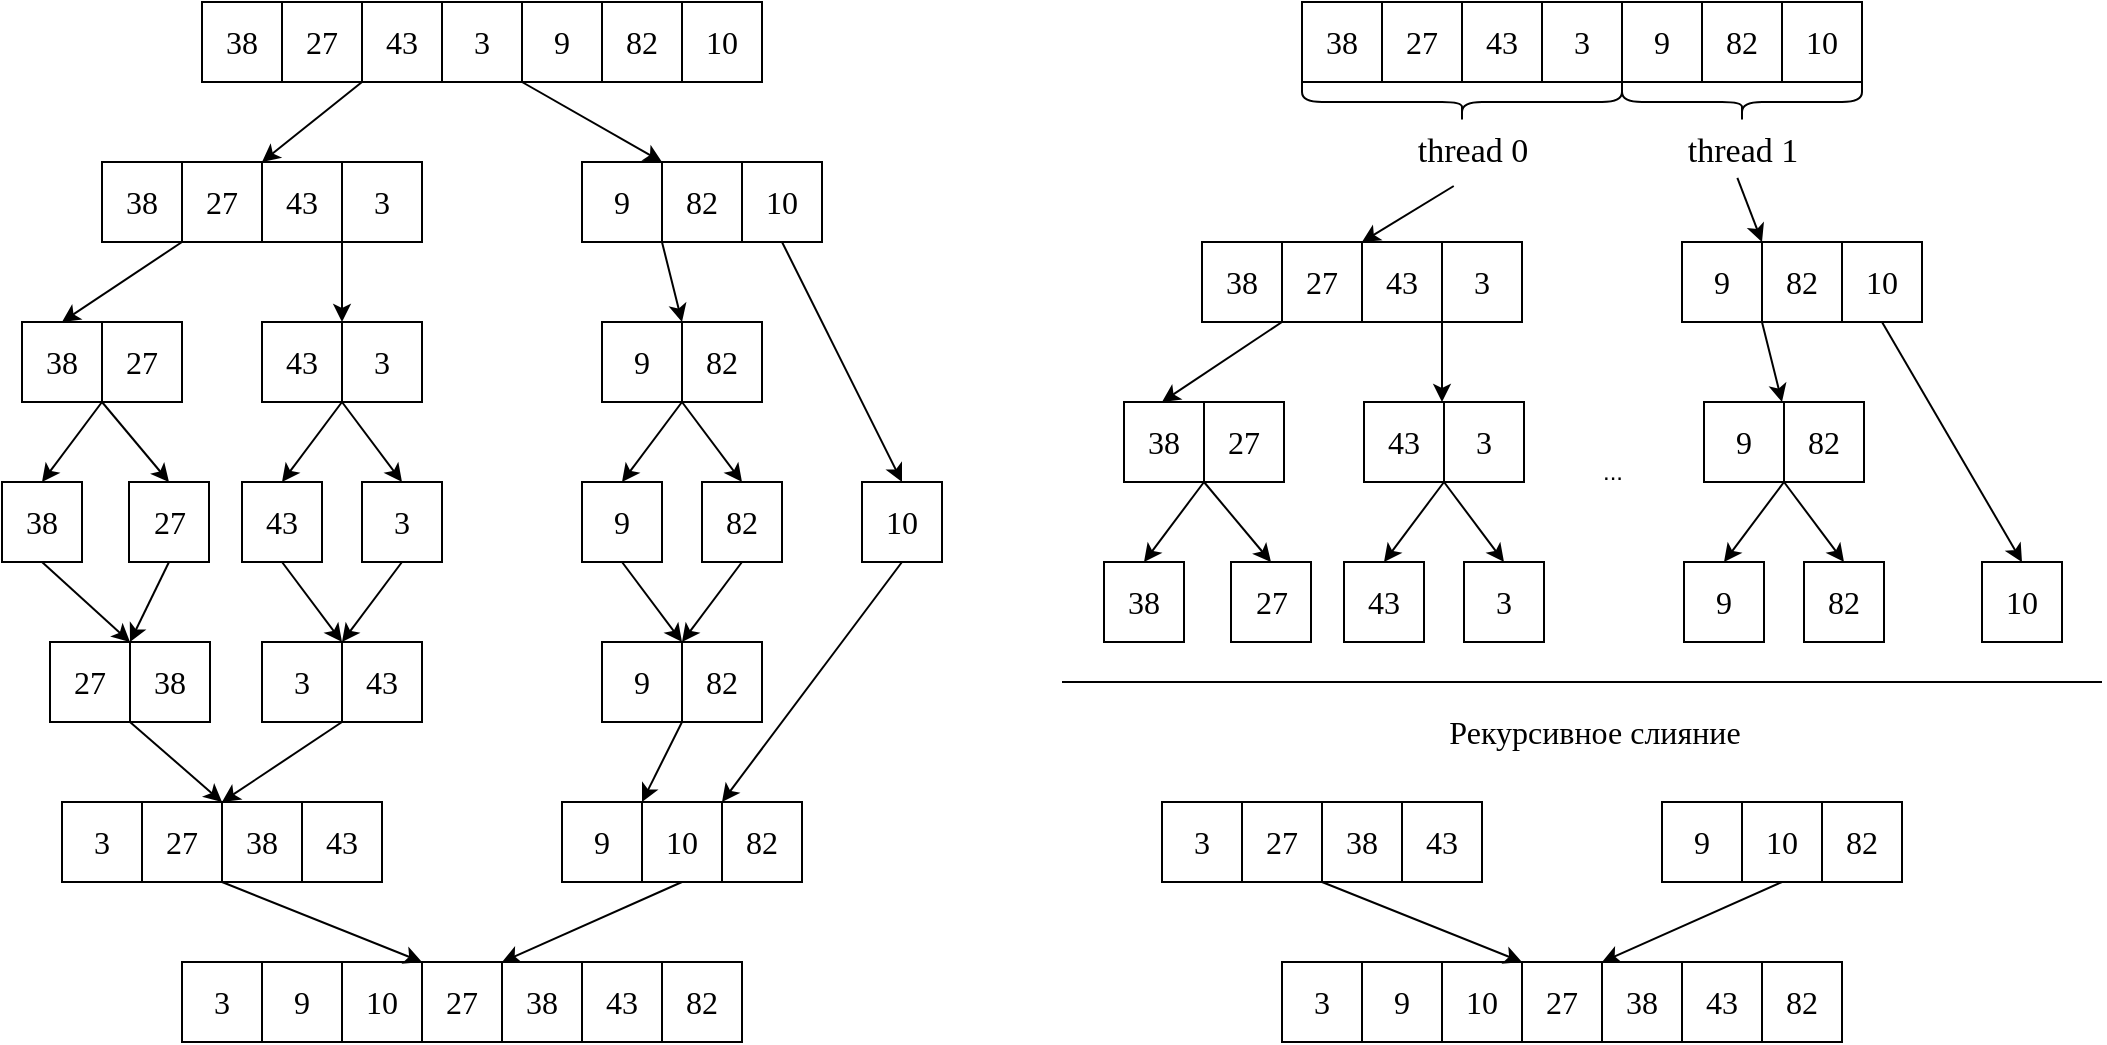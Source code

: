 <mxfile version="23.1.5" type="device" pages="5">
  <diagram name="Пример сортировки" id="U5SZWPpMbf102m8aS2MY">
    <mxGraphModel dx="1434" dy="843" grid="1" gridSize="10" guides="1" tooltips="1" connect="1" arrows="1" fold="1" page="1" pageScale="1" pageWidth="827" pageHeight="1169" math="0" shadow="0">
      <root>
        <mxCell id="0" />
        <mxCell id="1" parent="0" />
        <mxCell id="aCmuxHMlbyQZtqIYv1nb-1" value="38" style="rounded=0;whiteSpace=wrap;html=1;fontFamily=Times New Roman;fontSize=16;" vertex="1" parent="1">
          <mxGeometry x="450" y="160" width="40" height="40" as="geometry" />
        </mxCell>
        <mxCell id="aCmuxHMlbyQZtqIYv1nb-2" value="27" style="rounded=0;whiteSpace=wrap;html=1;fontFamily=Times New Roman;fontSize=16;" vertex="1" parent="1">
          <mxGeometry x="490" y="160" width="40" height="40" as="geometry" />
        </mxCell>
        <mxCell id="aCmuxHMlbyQZtqIYv1nb-3" value="43" style="rounded=0;whiteSpace=wrap;html=1;fontFamily=Times New Roman;fontSize=16;" vertex="1" parent="1">
          <mxGeometry x="530" y="160" width="40" height="40" as="geometry" />
        </mxCell>
        <mxCell id="aCmuxHMlbyQZtqIYv1nb-4" value="3" style="rounded=0;whiteSpace=wrap;html=1;fontFamily=Times New Roman;fontSize=16;" vertex="1" parent="1">
          <mxGeometry x="570" y="160" width="40" height="40" as="geometry" />
        </mxCell>
        <mxCell id="aCmuxHMlbyQZtqIYv1nb-5" value="38" style="rounded=0;whiteSpace=wrap;html=1;fontFamily=Times New Roman;fontSize=16;" vertex="1" parent="1">
          <mxGeometry x="400" y="240" width="40" height="40" as="geometry" />
        </mxCell>
        <mxCell id="aCmuxHMlbyQZtqIYv1nb-6" value="27" style="rounded=0;whiteSpace=wrap;html=1;fontFamily=Times New Roman;fontSize=16;" vertex="1" parent="1">
          <mxGeometry x="440" y="240" width="40" height="40" as="geometry" />
        </mxCell>
        <mxCell id="aCmuxHMlbyQZtqIYv1nb-7" value="9" style="rounded=0;whiteSpace=wrap;html=1;fontFamily=Times New Roman;fontSize=16;" vertex="1" parent="1">
          <mxGeometry x="640" y="240" width="40" height="40" as="geometry" />
        </mxCell>
        <mxCell id="aCmuxHMlbyQZtqIYv1nb-8" value="82" style="rounded=0;whiteSpace=wrap;html=1;fontFamily=Times New Roman;fontSize=16;" vertex="1" parent="1">
          <mxGeometry x="680" y="240" width="40" height="40" as="geometry" />
        </mxCell>
        <mxCell id="aCmuxHMlbyQZtqIYv1nb-9" value="38" style="rounded=0;whiteSpace=wrap;html=1;fontFamily=Times New Roman;fontSize=16;" vertex="1" parent="1">
          <mxGeometry x="360" y="320" width="40" height="40" as="geometry" />
        </mxCell>
        <mxCell id="aCmuxHMlbyQZtqIYv1nb-22" value="" style="endArrow=classic;html=1;rounded=0;exitX=0;exitY=1;exitDx=0;exitDy=0;entryX=1;entryY=0;entryDx=0;entryDy=0;fontFamily=Times New Roman;fontSize=16;" edge="1" parent="1" source="aCmuxHMlbyQZtqIYv1nb-3" target="aCmuxHMlbyQZtqIYv1nb-6">
          <mxGeometry width="50" height="50" relative="1" as="geometry">
            <mxPoint x="280" y="210" as="sourcePoint" />
            <mxPoint x="330" y="160" as="targetPoint" />
          </mxGeometry>
        </mxCell>
        <mxCell id="aCmuxHMlbyQZtqIYv1nb-23" value="" style="endArrow=classic;html=1;rounded=0;exitX=0;exitY=1;exitDx=0;exitDy=0;entryX=0;entryY=0;entryDx=0;entryDy=0;fontFamily=Times New Roman;fontSize=16;" edge="1" parent="1" source="aCmuxHMlbyQZtqIYv1nb-34" target="aCmuxHMlbyQZtqIYv1nb-8">
          <mxGeometry width="50" height="50" relative="1" as="geometry">
            <mxPoint x="570" y="210" as="sourcePoint" />
            <mxPoint x="450" y="250" as="targetPoint" />
          </mxGeometry>
        </mxCell>
        <mxCell id="aCmuxHMlbyQZtqIYv1nb-24" value="" style="endArrow=classic;html=1;rounded=0;exitX=0;exitY=1;exitDx=0;exitDy=0;entryX=0.5;entryY=0;entryDx=0;entryDy=0;fontFamily=Times New Roman;fontSize=16;" edge="1" parent="1" source="aCmuxHMlbyQZtqIYv1nb-6" target="aCmuxHMlbyQZtqIYv1nb-9">
          <mxGeometry width="50" height="50" relative="1" as="geometry">
            <mxPoint x="580" y="220" as="sourcePoint" />
            <mxPoint x="460" y="260" as="targetPoint" />
          </mxGeometry>
        </mxCell>
        <mxCell id="aCmuxHMlbyQZtqIYv1nb-25" value="" style="endArrow=classic;html=1;rounded=0;exitX=1;exitY=1;exitDx=0;exitDy=0;entryX=1;entryY=0;entryDx=0;entryDy=0;fontFamily=Times New Roman;fontSize=16;" edge="1" parent="1" source="aCmuxHMlbyQZtqIYv1nb-37" target="aCmuxHMlbyQZtqIYv1nb-40">
          <mxGeometry width="50" height="50" relative="1" as="geometry">
            <mxPoint x="590" y="230" as="sourcePoint" />
            <mxPoint x="500" y="320" as="targetPoint" />
          </mxGeometry>
        </mxCell>
        <mxCell id="aCmuxHMlbyQZtqIYv1nb-34" value="9" style="rounded=0;whiteSpace=wrap;html=1;fontFamily=Times New Roman;fontSize=16;" vertex="1" parent="1">
          <mxGeometry x="610" y="160" width="40" height="40" as="geometry" />
        </mxCell>
        <mxCell id="aCmuxHMlbyQZtqIYv1nb-35" value="82" style="rounded=0;whiteSpace=wrap;html=1;fontFamily=Times New Roman;fontSize=16;" vertex="1" parent="1">
          <mxGeometry x="650" y="160" width="40" height="40" as="geometry" />
        </mxCell>
        <mxCell id="aCmuxHMlbyQZtqIYv1nb-36" value="10" style="rounded=0;whiteSpace=wrap;html=1;fontFamily=Times New Roman;fontSize=16;" vertex="1" parent="1">
          <mxGeometry x="690" y="160" width="40" height="40" as="geometry" />
        </mxCell>
        <mxCell id="aCmuxHMlbyQZtqIYv1nb-37" value="43" style="rounded=0;whiteSpace=wrap;html=1;fontFamily=Times New Roman;fontSize=16;" vertex="1" parent="1">
          <mxGeometry x="480" y="240" width="40" height="40" as="geometry" />
        </mxCell>
        <mxCell id="aCmuxHMlbyQZtqIYv1nb-38" value="3" style="rounded=0;whiteSpace=wrap;html=1;fontFamily=Times New Roman;fontSize=16;" vertex="1" parent="1">
          <mxGeometry x="520" y="240" width="40" height="40" as="geometry" />
        </mxCell>
        <mxCell id="aCmuxHMlbyQZtqIYv1nb-39" value="27" style="rounded=0;whiteSpace=wrap;html=1;fontFamily=Times New Roman;fontSize=16;" vertex="1" parent="1">
          <mxGeometry x="400" y="320" width="40" height="40" as="geometry" />
        </mxCell>
        <mxCell id="aCmuxHMlbyQZtqIYv1nb-40" value="43" style="rounded=0;whiteSpace=wrap;html=1;fontFamily=Times New Roman;fontSize=16;" vertex="1" parent="1">
          <mxGeometry x="480" y="320" width="40" height="40" as="geometry" />
        </mxCell>
        <mxCell id="aCmuxHMlbyQZtqIYv1nb-41" value="3" style="rounded=0;whiteSpace=wrap;html=1;fontFamily=Times New Roman;fontSize=16;" vertex="1" parent="1">
          <mxGeometry x="520" y="320" width="40" height="40" as="geometry" />
        </mxCell>
        <mxCell id="aCmuxHMlbyQZtqIYv1nb-42" value="38" style="rounded=0;whiteSpace=wrap;html=1;fontFamily=Times New Roman;fontSize=16;" vertex="1" parent="1">
          <mxGeometry x="350" y="400" width="40" height="40" as="geometry" />
        </mxCell>
        <mxCell id="aCmuxHMlbyQZtqIYv1nb-43" value="27" style="rounded=0;whiteSpace=wrap;html=1;fontFamily=Times New Roman;fontSize=16;" vertex="1" parent="1">
          <mxGeometry x="413.5" y="400" width="40" height="40" as="geometry" />
        </mxCell>
        <mxCell id="aCmuxHMlbyQZtqIYv1nb-44" value="43" style="rounded=0;whiteSpace=wrap;html=1;fontFamily=Times New Roman;fontSize=16;" vertex="1" parent="1">
          <mxGeometry x="470" y="400" width="40" height="40" as="geometry" />
        </mxCell>
        <mxCell id="aCmuxHMlbyQZtqIYv1nb-45" value="3" style="rounded=0;whiteSpace=wrap;html=1;fontFamily=Times New Roman;fontSize=16;" vertex="1" parent="1">
          <mxGeometry x="530" y="400" width="40" height="40" as="geometry" />
        </mxCell>
        <mxCell id="aCmuxHMlbyQZtqIYv1nb-46" value="27" style="rounded=0;whiteSpace=wrap;html=1;fontFamily=Times New Roman;fontSize=16;" vertex="1" parent="1">
          <mxGeometry x="374" y="480" width="40" height="40" as="geometry" />
        </mxCell>
        <mxCell id="aCmuxHMlbyQZtqIYv1nb-47" value="38" style="rounded=0;whiteSpace=wrap;html=1;fontFamily=Times New Roman;fontSize=16;" vertex="1" parent="1">
          <mxGeometry x="414" y="480" width="40" height="40" as="geometry" />
        </mxCell>
        <mxCell id="aCmuxHMlbyQZtqIYv1nb-48" value="3" style="rounded=0;whiteSpace=wrap;html=1;fontFamily=Times New Roman;fontSize=16;" vertex="1" parent="1">
          <mxGeometry x="480" y="480" width="40" height="40" as="geometry" />
        </mxCell>
        <mxCell id="aCmuxHMlbyQZtqIYv1nb-49" value="43" style="rounded=0;whiteSpace=wrap;html=1;fontFamily=Times New Roman;fontSize=16;" vertex="1" parent="1">
          <mxGeometry x="520" y="480" width="40" height="40" as="geometry" />
        </mxCell>
        <mxCell id="aCmuxHMlbyQZtqIYv1nb-50" value="3" style="rounded=0;whiteSpace=wrap;html=1;fontFamily=Times New Roman;fontSize=16;" vertex="1" parent="1">
          <mxGeometry x="380" y="560" width="40" height="40" as="geometry" />
        </mxCell>
        <mxCell id="aCmuxHMlbyQZtqIYv1nb-51" value="27" style="rounded=0;whiteSpace=wrap;html=1;fontFamily=Times New Roman;fontSize=16;" vertex="1" parent="1">
          <mxGeometry x="420" y="560" width="40" height="40" as="geometry" />
        </mxCell>
        <mxCell id="aCmuxHMlbyQZtqIYv1nb-52" value="38" style="rounded=0;whiteSpace=wrap;html=1;fontFamily=Times New Roman;fontSize=16;" vertex="1" parent="1">
          <mxGeometry x="460" y="560" width="40" height="40" as="geometry" />
        </mxCell>
        <mxCell id="aCmuxHMlbyQZtqIYv1nb-53" value="43" style="rounded=0;whiteSpace=wrap;html=1;fontFamily=Times New Roman;fontSize=16;" vertex="1" parent="1">
          <mxGeometry x="500" y="560" width="40" height="40" as="geometry" />
        </mxCell>
        <mxCell id="aCmuxHMlbyQZtqIYv1nb-54" value="10" style="rounded=0;whiteSpace=wrap;html=1;fontFamily=Times New Roman;fontSize=16;" vertex="1" parent="1">
          <mxGeometry x="720" y="240" width="40" height="40" as="geometry" />
        </mxCell>
        <mxCell id="aCmuxHMlbyQZtqIYv1nb-55" value="9" style="rounded=0;whiteSpace=wrap;html=1;fontFamily=Times New Roman;fontSize=16;" vertex="1" parent="1">
          <mxGeometry x="650" y="320" width="40" height="40" as="geometry" />
        </mxCell>
        <mxCell id="aCmuxHMlbyQZtqIYv1nb-56" value="82" style="rounded=0;whiteSpace=wrap;html=1;fontFamily=Times New Roman;fontSize=16;" vertex="1" parent="1">
          <mxGeometry x="690" y="320" width="40" height="40" as="geometry" />
        </mxCell>
        <mxCell id="aCmuxHMlbyQZtqIYv1nb-57" value="10" style="rounded=0;whiteSpace=wrap;html=1;fontFamily=Times New Roman;fontSize=16;" vertex="1" parent="1">
          <mxGeometry x="780" y="400" width="40" height="40" as="geometry" />
        </mxCell>
        <mxCell id="aCmuxHMlbyQZtqIYv1nb-58" value="9" style="rounded=0;whiteSpace=wrap;html=1;fontFamily=Times New Roman;fontSize=16;" vertex="1" parent="1">
          <mxGeometry x="640" y="400" width="40" height="40" as="geometry" />
        </mxCell>
        <mxCell id="aCmuxHMlbyQZtqIYv1nb-59" value="82" style="rounded=0;whiteSpace=wrap;html=1;fontFamily=Times New Roman;fontSize=16;" vertex="1" parent="1">
          <mxGeometry x="700" y="400" width="40" height="40" as="geometry" />
        </mxCell>
        <mxCell id="aCmuxHMlbyQZtqIYv1nb-61" value="9" style="rounded=0;whiteSpace=wrap;html=1;fontFamily=Times New Roman;fontSize=16;" vertex="1" parent="1">
          <mxGeometry x="650" y="480" width="40" height="40" as="geometry" />
        </mxCell>
        <mxCell id="aCmuxHMlbyQZtqIYv1nb-62" value="82" style="rounded=0;whiteSpace=wrap;html=1;fontFamily=Times New Roman;fontSize=16;" vertex="1" parent="1">
          <mxGeometry x="690" y="480" width="40" height="40" as="geometry" />
        </mxCell>
        <mxCell id="aCmuxHMlbyQZtqIYv1nb-63" value="9" style="rounded=0;whiteSpace=wrap;html=1;fontFamily=Times New Roman;fontSize=16;" vertex="1" parent="1">
          <mxGeometry x="630" y="560" width="40" height="40" as="geometry" />
        </mxCell>
        <mxCell id="aCmuxHMlbyQZtqIYv1nb-64" value="10" style="rounded=0;whiteSpace=wrap;html=1;fontFamily=Times New Roman;fontSize=16;" vertex="1" parent="1">
          <mxGeometry x="670" y="560" width="40" height="40" as="geometry" />
        </mxCell>
        <mxCell id="aCmuxHMlbyQZtqIYv1nb-65" value="82" style="rounded=0;whiteSpace=wrap;html=1;fontFamily=Times New Roman;fontSize=16;" vertex="1" parent="1">
          <mxGeometry x="710" y="560" width="40" height="40" as="geometry" />
        </mxCell>
        <mxCell id="aCmuxHMlbyQZtqIYv1nb-66" value="3" style="rounded=0;whiteSpace=wrap;html=1;fontFamily=Times New Roman;fontSize=16;" vertex="1" parent="1">
          <mxGeometry x="440" y="640" width="40" height="40" as="geometry" />
        </mxCell>
        <mxCell id="aCmuxHMlbyQZtqIYv1nb-67" value="9" style="rounded=0;whiteSpace=wrap;html=1;fontFamily=Times New Roman;fontSize=16;" vertex="1" parent="1">
          <mxGeometry x="480" y="640" width="40" height="40" as="geometry" />
        </mxCell>
        <mxCell id="aCmuxHMlbyQZtqIYv1nb-68" value="10" style="rounded=0;whiteSpace=wrap;html=1;fontFamily=Times New Roman;fontSize=16;" vertex="1" parent="1">
          <mxGeometry x="520" y="640" width="40" height="40" as="geometry" />
        </mxCell>
        <mxCell id="aCmuxHMlbyQZtqIYv1nb-69" value="27" style="rounded=0;whiteSpace=wrap;html=1;fontFamily=Times New Roman;fontSize=16;" vertex="1" parent="1">
          <mxGeometry x="560" y="640" width="40" height="40" as="geometry" />
        </mxCell>
        <mxCell id="aCmuxHMlbyQZtqIYv1nb-70" value="38" style="rounded=0;whiteSpace=wrap;html=1;fontFamily=Times New Roman;fontSize=16;" vertex="1" parent="1">
          <mxGeometry x="600" y="640" width="40" height="40" as="geometry" />
        </mxCell>
        <mxCell id="aCmuxHMlbyQZtqIYv1nb-71" value="43" style="rounded=0;whiteSpace=wrap;html=1;fontFamily=Times New Roman;fontSize=16;" vertex="1" parent="1">
          <mxGeometry x="640" y="640" width="40" height="40" as="geometry" />
        </mxCell>
        <mxCell id="aCmuxHMlbyQZtqIYv1nb-72" value="82" style="rounded=0;whiteSpace=wrap;html=1;fontFamily=Times New Roman;fontSize=16;" vertex="1" parent="1">
          <mxGeometry x="680" y="640" width="40" height="40" as="geometry" />
        </mxCell>
        <mxCell id="aCmuxHMlbyQZtqIYv1nb-73" value="" style="endArrow=classic;html=1;rounded=0;entryX=0.5;entryY=0;entryDx=0;entryDy=0;fontFamily=Times New Roman;fontSize=16;" edge="1" parent="1" target="aCmuxHMlbyQZtqIYv1nb-42">
          <mxGeometry width="50" height="50" relative="1" as="geometry">
            <mxPoint x="400" y="360" as="sourcePoint" />
            <mxPoint x="390" y="330" as="targetPoint" />
          </mxGeometry>
        </mxCell>
        <mxCell id="aCmuxHMlbyQZtqIYv1nb-74" value="" style="endArrow=classic;html=1;rounded=0;entryX=0.5;entryY=0;entryDx=0;entryDy=0;exitX=0;exitY=1;exitDx=0;exitDy=0;fontFamily=Times New Roman;fontSize=16;" edge="1" parent="1" source="aCmuxHMlbyQZtqIYv1nb-39" target="aCmuxHMlbyQZtqIYv1nb-43">
          <mxGeometry width="50" height="50" relative="1" as="geometry">
            <mxPoint x="410" y="370" as="sourcePoint" />
            <mxPoint x="380" y="410" as="targetPoint" />
          </mxGeometry>
        </mxCell>
        <mxCell id="aCmuxHMlbyQZtqIYv1nb-75" value="" style="endArrow=classic;html=1;rounded=0;entryX=1;entryY=0;entryDx=0;entryDy=0;exitX=0.5;exitY=1;exitDx=0;exitDy=0;fontFamily=Times New Roman;fontSize=16;" edge="1" parent="1" source="aCmuxHMlbyQZtqIYv1nb-43" target="aCmuxHMlbyQZtqIYv1nb-46">
          <mxGeometry width="50" height="50" relative="1" as="geometry">
            <mxPoint x="420" y="380" as="sourcePoint" />
            <mxPoint x="390" y="420" as="targetPoint" />
          </mxGeometry>
        </mxCell>
        <mxCell id="aCmuxHMlbyQZtqIYv1nb-76" value="" style="endArrow=classic;html=1;rounded=0;entryX=0;entryY=0;entryDx=0;entryDy=0;exitX=0.5;exitY=1;exitDx=0;exitDy=0;fontFamily=Times New Roman;fontSize=16;" edge="1" parent="1" source="aCmuxHMlbyQZtqIYv1nb-42" target="aCmuxHMlbyQZtqIYv1nb-47">
          <mxGeometry width="50" height="50" relative="1" as="geometry">
            <mxPoint x="430" y="390" as="sourcePoint" />
            <mxPoint x="400" y="430" as="targetPoint" />
          </mxGeometry>
        </mxCell>
        <mxCell id="aCmuxHMlbyQZtqIYv1nb-77" value="" style="endArrow=classic;html=1;rounded=0;entryX=0.5;entryY=0;entryDx=0;entryDy=0;exitX=0;exitY=1;exitDx=0;exitDy=0;fontFamily=Times New Roman;fontSize=16;" edge="1" parent="1" source="aCmuxHMlbyQZtqIYv1nb-41" target="aCmuxHMlbyQZtqIYv1nb-45">
          <mxGeometry width="50" height="50" relative="1" as="geometry">
            <mxPoint x="510" y="360" as="sourcePoint" />
            <mxPoint x="544" y="400" as="targetPoint" />
          </mxGeometry>
        </mxCell>
        <mxCell id="aCmuxHMlbyQZtqIYv1nb-78" value="" style="endArrow=classic;html=1;rounded=0;entryX=0.5;entryY=0;entryDx=0;entryDy=0;exitX=0;exitY=1;exitDx=0;exitDy=0;fontFamily=Times New Roman;fontSize=16;" edge="1" parent="1" source="aCmuxHMlbyQZtqIYv1nb-41" target="aCmuxHMlbyQZtqIYv1nb-44">
          <mxGeometry width="50" height="50" relative="1" as="geometry">
            <mxPoint x="420" y="380" as="sourcePoint" />
            <mxPoint x="454" y="420" as="targetPoint" />
          </mxGeometry>
        </mxCell>
        <mxCell id="aCmuxHMlbyQZtqIYv1nb-79" value="" style="endArrow=classic;html=1;rounded=0;entryX=0;entryY=0;entryDx=0;entryDy=0;exitX=0.5;exitY=1;exitDx=0;exitDy=0;fontFamily=Times New Roman;fontSize=16;" edge="1" parent="1" source="aCmuxHMlbyQZtqIYv1nb-44" target="aCmuxHMlbyQZtqIYv1nb-49">
          <mxGeometry width="50" height="50" relative="1" as="geometry">
            <mxPoint x="530" y="370" as="sourcePoint" />
            <mxPoint x="500" y="410" as="targetPoint" />
          </mxGeometry>
        </mxCell>
        <mxCell id="aCmuxHMlbyQZtqIYv1nb-80" value="" style="endArrow=classic;html=1;rounded=0;entryX=0;entryY=0;entryDx=0;entryDy=0;exitX=0.5;exitY=1;exitDx=0;exitDy=0;fontFamily=Times New Roman;fontSize=16;" edge="1" parent="1" source="aCmuxHMlbyQZtqIYv1nb-45" target="aCmuxHMlbyQZtqIYv1nb-49">
          <mxGeometry width="50" height="50" relative="1" as="geometry">
            <mxPoint x="500" y="450" as="sourcePoint" />
            <mxPoint x="530" y="490" as="targetPoint" />
          </mxGeometry>
        </mxCell>
        <mxCell id="aCmuxHMlbyQZtqIYv1nb-81" value="" style="endArrow=classic;html=1;rounded=0;entryX=1;entryY=0;entryDx=0;entryDy=0;exitX=1;exitY=1;exitDx=0;exitDy=0;fontFamily=Times New Roman;fontSize=16;" edge="1" parent="1" source="aCmuxHMlbyQZtqIYv1nb-48" target="aCmuxHMlbyQZtqIYv1nb-51">
          <mxGeometry width="50" height="50" relative="1" as="geometry">
            <mxPoint x="510" y="460" as="sourcePoint" />
            <mxPoint x="540" y="500" as="targetPoint" />
          </mxGeometry>
        </mxCell>
        <mxCell id="aCmuxHMlbyQZtqIYv1nb-82" value="" style="endArrow=classic;html=1;rounded=0;entryX=0;entryY=0;entryDx=0;entryDy=0;exitX=0;exitY=1;exitDx=0;exitDy=0;fontFamily=Times New Roman;fontSize=16;" edge="1" parent="1" source="aCmuxHMlbyQZtqIYv1nb-47" target="aCmuxHMlbyQZtqIYv1nb-52">
          <mxGeometry width="50" height="50" relative="1" as="geometry">
            <mxPoint x="530" y="530" as="sourcePoint" />
            <mxPoint x="470" y="570" as="targetPoint" />
          </mxGeometry>
        </mxCell>
        <mxCell id="aCmuxHMlbyQZtqIYv1nb-83" value="" style="endArrow=classic;html=1;rounded=0;exitX=0;exitY=1;exitDx=0;exitDy=0;entryX=1;entryY=0;entryDx=0;entryDy=0;fontFamily=Times New Roman;fontSize=16;" edge="1" parent="1" source="aCmuxHMlbyQZtqIYv1nb-52" target="aCmuxHMlbyQZtqIYv1nb-68">
          <mxGeometry width="50" height="50" relative="1" as="geometry">
            <mxPoint x="540" y="540" as="sourcePoint" />
            <mxPoint x="560" y="630" as="targetPoint" />
          </mxGeometry>
        </mxCell>
        <mxCell id="aCmuxHMlbyQZtqIYv1nb-84" value="" style="endArrow=classic;html=1;rounded=0;exitX=0;exitY=1;exitDx=0;exitDy=0;entryX=0;entryY=0;entryDx=0;entryDy=0;fontFamily=Times New Roman;fontSize=16;" edge="1" parent="1" source="aCmuxHMlbyQZtqIYv1nb-8" target="aCmuxHMlbyQZtqIYv1nb-56">
          <mxGeometry width="50" height="50" relative="1" as="geometry">
            <mxPoint x="530" y="290" as="sourcePoint" />
            <mxPoint x="530" y="330" as="targetPoint" />
          </mxGeometry>
        </mxCell>
        <mxCell id="aCmuxHMlbyQZtqIYv1nb-85" value="" style="endArrow=classic;html=1;rounded=0;exitX=0.5;exitY=1;exitDx=0;exitDy=0;entryX=0.5;entryY=0;entryDx=0;entryDy=0;fontFamily=Times New Roman;fontSize=16;" edge="1" parent="1" source="aCmuxHMlbyQZtqIYv1nb-54" target="aCmuxHMlbyQZtqIYv1nb-57">
          <mxGeometry width="50" height="50" relative="1" as="geometry">
            <mxPoint x="690" y="290" as="sourcePoint" />
            <mxPoint x="700" y="330" as="targetPoint" />
          </mxGeometry>
        </mxCell>
        <mxCell id="aCmuxHMlbyQZtqIYv1nb-86" value="" style="endArrow=classic;html=1;rounded=0;exitX=0;exitY=1;exitDx=0;exitDy=0;entryX=0.5;entryY=0;entryDx=0;entryDy=0;fontFamily=Times New Roman;fontSize=16;" edge="1" parent="1" source="aCmuxHMlbyQZtqIYv1nb-56" target="aCmuxHMlbyQZtqIYv1nb-59">
          <mxGeometry width="50" height="50" relative="1" as="geometry">
            <mxPoint x="750" y="290" as="sourcePoint" />
            <mxPoint x="790" y="330" as="targetPoint" />
          </mxGeometry>
        </mxCell>
        <mxCell id="aCmuxHMlbyQZtqIYv1nb-87" value="" style="endArrow=classic;html=1;rounded=0;exitX=0;exitY=1;exitDx=0;exitDy=0;entryX=0.5;entryY=0;entryDx=0;entryDy=0;fontFamily=Times New Roman;fontSize=16;" edge="1" parent="1" source="aCmuxHMlbyQZtqIYv1nb-56" target="aCmuxHMlbyQZtqIYv1nb-58">
          <mxGeometry width="50" height="50" relative="1" as="geometry">
            <mxPoint x="760" y="300" as="sourcePoint" />
            <mxPoint x="800" y="340" as="targetPoint" />
          </mxGeometry>
        </mxCell>
        <mxCell id="aCmuxHMlbyQZtqIYv1nb-88" value="" style="endArrow=classic;html=1;rounded=0;exitX=0.5;exitY=1;exitDx=0;exitDy=0;entryX=0;entryY=0;entryDx=0;entryDy=0;fontFamily=Times New Roman;fontSize=16;" edge="1" parent="1" source="aCmuxHMlbyQZtqIYv1nb-59" target="aCmuxHMlbyQZtqIYv1nb-62">
          <mxGeometry width="50" height="50" relative="1" as="geometry">
            <mxPoint x="770" y="310" as="sourcePoint" />
            <mxPoint x="810" y="350" as="targetPoint" />
          </mxGeometry>
        </mxCell>
        <mxCell id="aCmuxHMlbyQZtqIYv1nb-89" value="" style="endArrow=classic;html=1;rounded=0;exitX=0.5;exitY=1;exitDx=0;exitDy=0;entryX=1;entryY=0;entryDx=0;entryDy=0;fontFamily=Times New Roman;fontSize=16;" edge="1" parent="1" source="aCmuxHMlbyQZtqIYv1nb-58" target="aCmuxHMlbyQZtqIYv1nb-61">
          <mxGeometry width="50" height="50" relative="1" as="geometry">
            <mxPoint x="780" y="320" as="sourcePoint" />
            <mxPoint x="820" y="360" as="targetPoint" />
          </mxGeometry>
        </mxCell>
        <mxCell id="aCmuxHMlbyQZtqIYv1nb-90" value="" style="endArrow=classic;html=1;rounded=0;entryX=1;entryY=0;entryDx=0;entryDy=0;fontFamily=Times New Roman;fontSize=16;" edge="1" parent="1" target="aCmuxHMlbyQZtqIYv1nb-63">
          <mxGeometry width="50" height="50" relative="1" as="geometry">
            <mxPoint x="690" y="520" as="sourcePoint" />
            <mxPoint x="830" y="370" as="targetPoint" />
          </mxGeometry>
        </mxCell>
        <mxCell id="aCmuxHMlbyQZtqIYv1nb-91" value="" style="endArrow=classic;html=1;rounded=0;exitX=0.5;exitY=1;exitDx=0;exitDy=0;entryX=0;entryY=0;entryDx=0;entryDy=0;fontFamily=Times New Roman;fontSize=16;" edge="1" parent="1" source="aCmuxHMlbyQZtqIYv1nb-57" target="aCmuxHMlbyQZtqIYv1nb-65">
          <mxGeometry width="50" height="50" relative="1" as="geometry">
            <mxPoint x="800" y="340" as="sourcePoint" />
            <mxPoint x="730" y="550" as="targetPoint" />
          </mxGeometry>
        </mxCell>
        <mxCell id="aCmuxHMlbyQZtqIYv1nb-92" value="" style="endArrow=classic;html=1;rounded=0;exitX=0.5;exitY=1;exitDx=0;exitDy=0;entryX=0;entryY=0;entryDx=0;entryDy=0;fontFamily=Times New Roman;fontSize=16;" edge="1" parent="1" source="aCmuxHMlbyQZtqIYv1nb-64" target="aCmuxHMlbyQZtqIYv1nb-70">
          <mxGeometry width="50" height="50" relative="1" as="geometry">
            <mxPoint x="810" y="350" as="sourcePoint" />
            <mxPoint x="850" y="390" as="targetPoint" />
          </mxGeometry>
        </mxCell>
        <mxCell id="aCmuxHMlbyQZtqIYv1nb-94" value="38" style="rounded=0;whiteSpace=wrap;html=1;fontFamily=Times New Roman;fontSize=16;" vertex="1" parent="1">
          <mxGeometry x="1000" y="160" width="40" height="40" as="geometry" />
        </mxCell>
        <mxCell id="aCmuxHMlbyQZtqIYv1nb-95" value="27" style="rounded=0;whiteSpace=wrap;html=1;fontFamily=Times New Roman;fontSize=16;" vertex="1" parent="1">
          <mxGeometry x="1040" y="160" width="40" height="40" as="geometry" />
        </mxCell>
        <mxCell id="aCmuxHMlbyQZtqIYv1nb-96" value="43" style="rounded=0;whiteSpace=wrap;html=1;fontFamily=Times New Roman;fontSize=16;" vertex="1" parent="1">
          <mxGeometry x="1080" y="160" width="40" height="40" as="geometry" />
        </mxCell>
        <mxCell id="aCmuxHMlbyQZtqIYv1nb-97" value="3" style="rounded=0;whiteSpace=wrap;html=1;fontFamily=Times New Roman;fontSize=16;" vertex="1" parent="1">
          <mxGeometry x="1120" y="160" width="40" height="40" as="geometry" />
        </mxCell>
        <mxCell id="aCmuxHMlbyQZtqIYv1nb-98" value="38" style="rounded=0;whiteSpace=wrap;html=1;fontFamily=Times New Roman;fontSize=16;" vertex="1" parent="1">
          <mxGeometry x="950" y="280" width="40" height="40" as="geometry" />
        </mxCell>
        <mxCell id="aCmuxHMlbyQZtqIYv1nb-99" value="27" style="rounded=0;whiteSpace=wrap;html=1;fontFamily=Times New Roman;fontSize=16;" vertex="1" parent="1">
          <mxGeometry x="990" y="280" width="40" height="40" as="geometry" />
        </mxCell>
        <mxCell id="aCmuxHMlbyQZtqIYv1nb-100" value="9" style="rounded=0;whiteSpace=wrap;html=1;fontFamily=Times New Roman;fontSize=16;" vertex="1" parent="1">
          <mxGeometry x="1190" y="280" width="40" height="40" as="geometry" />
        </mxCell>
        <mxCell id="aCmuxHMlbyQZtqIYv1nb-101" value="82" style="rounded=0;whiteSpace=wrap;html=1;fontFamily=Times New Roman;fontSize=16;" vertex="1" parent="1">
          <mxGeometry x="1230" y="280" width="40" height="40" as="geometry" />
        </mxCell>
        <mxCell id="aCmuxHMlbyQZtqIYv1nb-103" value="" style="endArrow=classic;html=1;rounded=0;exitX=0.386;exitY=1.067;exitDx=0;exitDy=0;entryX=1;entryY=0;entryDx=0;entryDy=0;fontFamily=Times New Roman;fontSize=16;exitPerimeter=0;" edge="1" parent="1" source="aCmuxHMlbyQZtqIYv1nb-169" target="aCmuxHMlbyQZtqIYv1nb-99">
          <mxGeometry width="50" height="50" relative="1" as="geometry">
            <mxPoint x="830" y="210" as="sourcePoint" />
            <mxPoint x="880" y="160" as="targetPoint" />
          </mxGeometry>
        </mxCell>
        <mxCell id="aCmuxHMlbyQZtqIYv1nb-104" value="" style="endArrow=classic;html=1;rounded=0;exitX=0.471;exitY=0.933;exitDx=0;exitDy=0;entryX=0;entryY=0;entryDx=0;entryDy=0;fontFamily=Times New Roman;fontSize=16;exitPerimeter=0;" edge="1" parent="1" source="aCmuxHMlbyQZtqIYv1nb-167" target="aCmuxHMlbyQZtqIYv1nb-101">
          <mxGeometry width="50" height="50" relative="1" as="geometry">
            <mxPoint x="1120" y="210" as="sourcePoint" />
            <mxPoint x="1000" y="250" as="targetPoint" />
          </mxGeometry>
        </mxCell>
        <mxCell id="aCmuxHMlbyQZtqIYv1nb-107" value="9" style="rounded=0;whiteSpace=wrap;html=1;fontFamily=Times New Roman;fontSize=16;" vertex="1" parent="1">
          <mxGeometry x="1160" y="160" width="40" height="40" as="geometry" />
        </mxCell>
        <mxCell id="aCmuxHMlbyQZtqIYv1nb-108" value="82" style="rounded=0;whiteSpace=wrap;html=1;fontFamily=Times New Roman;fontSize=16;" vertex="1" parent="1">
          <mxGeometry x="1200" y="160" width="40" height="40" as="geometry" />
        </mxCell>
        <mxCell id="aCmuxHMlbyQZtqIYv1nb-109" value="10" style="rounded=0;whiteSpace=wrap;html=1;fontFamily=Times New Roman;fontSize=16;" vertex="1" parent="1">
          <mxGeometry x="1240" y="160" width="40" height="40" as="geometry" />
        </mxCell>
        <mxCell id="aCmuxHMlbyQZtqIYv1nb-110" value="43" style="rounded=0;whiteSpace=wrap;html=1;fontFamily=Times New Roman;fontSize=16;" vertex="1" parent="1">
          <mxGeometry x="1030" y="280" width="40" height="40" as="geometry" />
        </mxCell>
        <mxCell id="aCmuxHMlbyQZtqIYv1nb-111" value="3" style="rounded=0;whiteSpace=wrap;html=1;fontFamily=Times New Roman;fontSize=16;" vertex="1" parent="1">
          <mxGeometry x="1070" y="280" width="40" height="40" as="geometry" />
        </mxCell>
        <mxCell id="aCmuxHMlbyQZtqIYv1nb-123" value="3" style="rounded=0;whiteSpace=wrap;html=1;fontFamily=Times New Roman;fontSize=16;" vertex="1" parent="1">
          <mxGeometry x="930" y="560" width="40" height="40" as="geometry" />
        </mxCell>
        <mxCell id="aCmuxHMlbyQZtqIYv1nb-124" value="27" style="rounded=0;whiteSpace=wrap;html=1;fontFamily=Times New Roman;fontSize=16;" vertex="1" parent="1">
          <mxGeometry x="970" y="560" width="40" height="40" as="geometry" />
        </mxCell>
        <mxCell id="aCmuxHMlbyQZtqIYv1nb-125" value="38" style="rounded=0;whiteSpace=wrap;html=1;fontFamily=Times New Roman;fontSize=16;" vertex="1" parent="1">
          <mxGeometry x="1010" y="560" width="40" height="40" as="geometry" />
        </mxCell>
        <mxCell id="aCmuxHMlbyQZtqIYv1nb-126" value="43" style="rounded=0;whiteSpace=wrap;html=1;fontFamily=Times New Roman;fontSize=16;" vertex="1" parent="1">
          <mxGeometry x="1050" y="560" width="40" height="40" as="geometry" />
        </mxCell>
        <mxCell id="aCmuxHMlbyQZtqIYv1nb-127" value="10" style="rounded=0;whiteSpace=wrap;html=1;fontFamily=Times New Roman;fontSize=16;" vertex="1" parent="1">
          <mxGeometry x="1270" y="280" width="40" height="40" as="geometry" />
        </mxCell>
        <mxCell id="aCmuxHMlbyQZtqIYv1nb-135" value="9" style="rounded=0;whiteSpace=wrap;html=1;fontFamily=Times New Roman;fontSize=16;" vertex="1" parent="1">
          <mxGeometry x="1180" y="560" width="40" height="40" as="geometry" />
        </mxCell>
        <mxCell id="aCmuxHMlbyQZtqIYv1nb-136" value="10" style="rounded=0;whiteSpace=wrap;html=1;fontFamily=Times New Roman;fontSize=16;" vertex="1" parent="1">
          <mxGeometry x="1220" y="560" width="40" height="40" as="geometry" />
        </mxCell>
        <mxCell id="aCmuxHMlbyQZtqIYv1nb-137" value="82" style="rounded=0;whiteSpace=wrap;html=1;fontFamily=Times New Roman;fontSize=16;" vertex="1" parent="1">
          <mxGeometry x="1260" y="560" width="40" height="40" as="geometry" />
        </mxCell>
        <mxCell id="aCmuxHMlbyQZtqIYv1nb-138" value="3" style="rounded=0;whiteSpace=wrap;html=1;fontFamily=Times New Roman;fontSize=16;" vertex="1" parent="1">
          <mxGeometry x="990" y="640" width="40" height="40" as="geometry" />
        </mxCell>
        <mxCell id="aCmuxHMlbyQZtqIYv1nb-139" value="9" style="rounded=0;whiteSpace=wrap;html=1;fontFamily=Times New Roman;fontSize=16;" vertex="1" parent="1">
          <mxGeometry x="1030" y="640" width="40" height="40" as="geometry" />
        </mxCell>
        <mxCell id="aCmuxHMlbyQZtqIYv1nb-140" value="10" style="rounded=0;whiteSpace=wrap;html=1;fontFamily=Times New Roman;fontSize=16;" vertex="1" parent="1">
          <mxGeometry x="1070" y="640" width="40" height="40" as="geometry" />
        </mxCell>
        <mxCell id="aCmuxHMlbyQZtqIYv1nb-141" value="27" style="rounded=0;whiteSpace=wrap;html=1;fontFamily=Times New Roman;fontSize=16;" vertex="1" parent="1">
          <mxGeometry x="1110" y="640" width="40" height="40" as="geometry" />
        </mxCell>
        <mxCell id="aCmuxHMlbyQZtqIYv1nb-142" value="38" style="rounded=0;whiteSpace=wrap;html=1;fontFamily=Times New Roman;fontSize=16;" vertex="1" parent="1">
          <mxGeometry x="1150" y="640" width="40" height="40" as="geometry" />
        </mxCell>
        <mxCell id="aCmuxHMlbyQZtqIYv1nb-143" value="43" style="rounded=0;whiteSpace=wrap;html=1;fontFamily=Times New Roman;fontSize=16;" vertex="1" parent="1">
          <mxGeometry x="1190" y="640" width="40" height="40" as="geometry" />
        </mxCell>
        <mxCell id="aCmuxHMlbyQZtqIYv1nb-144" value="82" style="rounded=0;whiteSpace=wrap;html=1;fontFamily=Times New Roman;fontSize=16;" vertex="1" parent="1">
          <mxGeometry x="1230" y="640" width="40" height="40" as="geometry" />
        </mxCell>
        <mxCell id="aCmuxHMlbyQZtqIYv1nb-155" value="" style="endArrow=classic;html=1;rounded=0;exitX=0;exitY=1;exitDx=0;exitDy=0;entryX=1;entryY=0;entryDx=0;entryDy=0;fontFamily=Times New Roman;fontSize=16;" edge="1" parent="1" source="aCmuxHMlbyQZtqIYv1nb-125" target="aCmuxHMlbyQZtqIYv1nb-140">
          <mxGeometry width="50" height="50" relative="1" as="geometry">
            <mxPoint x="1090" y="540" as="sourcePoint" />
            <mxPoint x="1110" y="630" as="targetPoint" />
          </mxGeometry>
        </mxCell>
        <mxCell id="aCmuxHMlbyQZtqIYv1nb-164" value="" style="endArrow=classic;html=1;rounded=0;exitX=0.5;exitY=1;exitDx=0;exitDy=0;entryX=0;entryY=0;entryDx=0;entryDy=0;fontFamily=Times New Roman;fontSize=16;" edge="1" parent="1" source="aCmuxHMlbyQZtqIYv1nb-136" target="aCmuxHMlbyQZtqIYv1nb-142">
          <mxGeometry width="50" height="50" relative="1" as="geometry">
            <mxPoint x="1360" y="350" as="sourcePoint" />
            <mxPoint x="1400" y="390" as="targetPoint" />
          </mxGeometry>
        </mxCell>
        <mxCell id="aCmuxHMlbyQZtqIYv1nb-165" value="..." style="text;html=1;align=center;verticalAlign=middle;resizable=0;points=[];autosize=1;strokeColor=none;fillColor=none;" vertex="1" parent="1">
          <mxGeometry x="1140" y="380" width="30" height="30" as="geometry" />
        </mxCell>
        <mxCell id="aCmuxHMlbyQZtqIYv1nb-166" value="" style="shape=curlyBracket;whiteSpace=wrap;html=1;rounded=1;flipH=1;labelPosition=right;verticalLabelPosition=middle;align=left;verticalAlign=middle;rotation=90;" vertex="1" parent="1">
          <mxGeometry x="1210" y="150" width="20" height="120" as="geometry" />
        </mxCell>
        <mxCell id="aCmuxHMlbyQZtqIYv1nb-167" value="thread 1" style="text;html=1;align=center;verticalAlign=middle;resizable=0;points=[];autosize=1;strokeColor=none;fillColor=none;fontFamily=Times New Roman;fontSize=17;" vertex="1" parent="1">
          <mxGeometry x="1180" y="220" width="80" height="30" as="geometry" />
        </mxCell>
        <mxCell id="aCmuxHMlbyQZtqIYv1nb-168" value="" style="shape=curlyBracket;whiteSpace=wrap;html=1;rounded=1;flipH=1;labelPosition=right;verticalLabelPosition=middle;align=left;verticalAlign=middle;rotation=90;" vertex="1" parent="1">
          <mxGeometry x="1070" y="130" width="20" height="160" as="geometry" />
        </mxCell>
        <mxCell id="aCmuxHMlbyQZtqIYv1nb-169" value="thread 0" style="text;html=1;align=center;verticalAlign=middle;resizable=0;points=[];autosize=1;strokeColor=none;fillColor=none;fontFamily=Times New Roman;fontSize=17;" vertex="1" parent="1">
          <mxGeometry x="1045" y="220" width="80" height="30" as="geometry" />
        </mxCell>
        <mxCell id="aCmuxHMlbyQZtqIYv1nb-171" value="" style="endArrow=classic;html=1;rounded=0;exitX=0;exitY=1;exitDx=0;exitDy=0;entryX=0.5;entryY=0;entryDx=0;entryDy=0;fontFamily=Times New Roman;fontSize=16;" edge="1" parent="1">
          <mxGeometry width="50" height="50" relative="1" as="geometry">
            <mxPoint x="990" y="320" as="sourcePoint" />
            <mxPoint x="930" y="360" as="targetPoint" />
          </mxGeometry>
        </mxCell>
        <mxCell id="aCmuxHMlbyQZtqIYv1nb-172" value="" style="endArrow=classic;html=1;rounded=0;exitX=1;exitY=1;exitDx=0;exitDy=0;entryX=1;entryY=0;entryDx=0;entryDy=0;fontFamily=Times New Roman;fontSize=16;" edge="1" parent="1">
          <mxGeometry width="50" height="50" relative="1" as="geometry">
            <mxPoint x="1070" y="320" as="sourcePoint" />
            <mxPoint x="1070" y="360" as="targetPoint" />
          </mxGeometry>
        </mxCell>
        <mxCell id="aCmuxHMlbyQZtqIYv1nb-173" value="" style="endArrow=classic;html=1;rounded=0;exitX=0;exitY=1;exitDx=0;exitDy=0;entryX=0;entryY=0;entryDx=0;entryDy=0;fontFamily=Times New Roman;fontSize=16;" edge="1" parent="1">
          <mxGeometry width="50" height="50" relative="1" as="geometry">
            <mxPoint x="1230" y="320" as="sourcePoint" />
            <mxPoint x="1240" y="360" as="targetPoint" />
          </mxGeometry>
        </mxCell>
        <mxCell id="aCmuxHMlbyQZtqIYv1nb-174" value="" style="endArrow=classic;html=1;rounded=0;exitX=0.5;exitY=1;exitDx=0;exitDy=0;fontFamily=Times New Roman;fontSize=16;entryX=0.5;entryY=0;entryDx=0;entryDy=0;" edge="1" parent="1" target="aCmuxHMlbyQZtqIYv1nb-195">
          <mxGeometry width="50" height="50" relative="1" as="geometry">
            <mxPoint x="1290" y="320" as="sourcePoint" />
            <mxPoint x="1310" y="360" as="targetPoint" />
          </mxGeometry>
        </mxCell>
        <mxCell id="aCmuxHMlbyQZtqIYv1nb-176" value="38" style="rounded=0;whiteSpace=wrap;html=1;fontFamily=Times New Roman;fontSize=16;" vertex="1" parent="1">
          <mxGeometry x="911" y="360" width="40" height="40" as="geometry" />
        </mxCell>
        <mxCell id="aCmuxHMlbyQZtqIYv1nb-177" value="27" style="rounded=0;whiteSpace=wrap;html=1;fontFamily=Times New Roman;fontSize=16;" vertex="1" parent="1">
          <mxGeometry x="951" y="360" width="40" height="40" as="geometry" />
        </mxCell>
        <mxCell id="aCmuxHMlbyQZtqIYv1nb-178" value="43" style="rounded=0;whiteSpace=wrap;html=1;fontFamily=Times New Roman;fontSize=16;" vertex="1" parent="1">
          <mxGeometry x="1031" y="360" width="40" height="40" as="geometry" />
        </mxCell>
        <mxCell id="aCmuxHMlbyQZtqIYv1nb-179" value="3" style="rounded=0;whiteSpace=wrap;html=1;fontFamily=Times New Roman;fontSize=16;" vertex="1" parent="1">
          <mxGeometry x="1071" y="360" width="40" height="40" as="geometry" />
        </mxCell>
        <mxCell id="aCmuxHMlbyQZtqIYv1nb-180" value="38" style="rounded=0;whiteSpace=wrap;html=1;fontFamily=Times New Roman;fontSize=16;" vertex="1" parent="1">
          <mxGeometry x="901" y="440" width="40" height="40" as="geometry" />
        </mxCell>
        <mxCell id="aCmuxHMlbyQZtqIYv1nb-181" value="27" style="rounded=0;whiteSpace=wrap;html=1;fontFamily=Times New Roman;fontSize=16;" vertex="1" parent="1">
          <mxGeometry x="964.5" y="440" width="40" height="40" as="geometry" />
        </mxCell>
        <mxCell id="aCmuxHMlbyQZtqIYv1nb-182" value="43" style="rounded=0;whiteSpace=wrap;html=1;fontFamily=Times New Roman;fontSize=16;" vertex="1" parent="1">
          <mxGeometry x="1021" y="440" width="40" height="40" as="geometry" />
        </mxCell>
        <mxCell id="aCmuxHMlbyQZtqIYv1nb-183" value="3" style="rounded=0;whiteSpace=wrap;html=1;fontFamily=Times New Roman;fontSize=16;" vertex="1" parent="1">
          <mxGeometry x="1081" y="440" width="40" height="40" as="geometry" />
        </mxCell>
        <mxCell id="aCmuxHMlbyQZtqIYv1nb-184" value="9" style="rounded=0;whiteSpace=wrap;html=1;fontFamily=Times New Roman;fontSize=16;" vertex="1" parent="1">
          <mxGeometry x="1201" y="360" width="40" height="40" as="geometry" />
        </mxCell>
        <mxCell id="aCmuxHMlbyQZtqIYv1nb-185" value="82" style="rounded=0;whiteSpace=wrap;html=1;fontFamily=Times New Roman;fontSize=16;" vertex="1" parent="1">
          <mxGeometry x="1241" y="360" width="40" height="40" as="geometry" />
        </mxCell>
        <mxCell id="aCmuxHMlbyQZtqIYv1nb-187" value="9" style="rounded=0;whiteSpace=wrap;html=1;fontFamily=Times New Roman;fontSize=16;" vertex="1" parent="1">
          <mxGeometry x="1191" y="440" width="40" height="40" as="geometry" />
        </mxCell>
        <mxCell id="aCmuxHMlbyQZtqIYv1nb-188" value="82" style="rounded=0;whiteSpace=wrap;html=1;fontFamily=Times New Roman;fontSize=16;" vertex="1" parent="1">
          <mxGeometry x="1251" y="440" width="40" height="40" as="geometry" />
        </mxCell>
        <mxCell id="aCmuxHMlbyQZtqIYv1nb-189" value="" style="endArrow=classic;html=1;rounded=0;entryX=0.5;entryY=0;entryDx=0;entryDy=0;fontFamily=Times New Roman;fontSize=16;" edge="1" parent="1" target="aCmuxHMlbyQZtqIYv1nb-180">
          <mxGeometry width="50" height="50" relative="1" as="geometry">
            <mxPoint x="951" y="400" as="sourcePoint" />
            <mxPoint x="941" y="370" as="targetPoint" />
          </mxGeometry>
        </mxCell>
        <mxCell id="aCmuxHMlbyQZtqIYv1nb-190" value="" style="endArrow=classic;html=1;rounded=0;entryX=0.5;entryY=0;entryDx=0;entryDy=0;exitX=0;exitY=1;exitDx=0;exitDy=0;fontFamily=Times New Roman;fontSize=16;" edge="1" parent="1" source="aCmuxHMlbyQZtqIYv1nb-177" target="aCmuxHMlbyQZtqIYv1nb-181">
          <mxGeometry width="50" height="50" relative="1" as="geometry">
            <mxPoint x="961" y="410" as="sourcePoint" />
            <mxPoint x="931" y="450" as="targetPoint" />
          </mxGeometry>
        </mxCell>
        <mxCell id="aCmuxHMlbyQZtqIYv1nb-191" value="" style="endArrow=classic;html=1;rounded=0;entryX=0.5;entryY=0;entryDx=0;entryDy=0;exitX=0;exitY=1;exitDx=0;exitDy=0;fontFamily=Times New Roman;fontSize=16;" edge="1" parent="1" source="aCmuxHMlbyQZtqIYv1nb-179" target="aCmuxHMlbyQZtqIYv1nb-183">
          <mxGeometry width="50" height="50" relative="1" as="geometry">
            <mxPoint x="1061" y="400" as="sourcePoint" />
            <mxPoint x="1095" y="440" as="targetPoint" />
          </mxGeometry>
        </mxCell>
        <mxCell id="aCmuxHMlbyQZtqIYv1nb-192" value="" style="endArrow=classic;html=1;rounded=0;entryX=0.5;entryY=0;entryDx=0;entryDy=0;exitX=0;exitY=1;exitDx=0;exitDy=0;fontFamily=Times New Roman;fontSize=16;" edge="1" parent="1" source="aCmuxHMlbyQZtqIYv1nb-179" target="aCmuxHMlbyQZtqIYv1nb-182">
          <mxGeometry width="50" height="50" relative="1" as="geometry">
            <mxPoint x="971" y="420" as="sourcePoint" />
            <mxPoint x="1005" y="460" as="targetPoint" />
          </mxGeometry>
        </mxCell>
        <mxCell id="aCmuxHMlbyQZtqIYv1nb-193" value="" style="endArrow=classic;html=1;rounded=0;exitX=0;exitY=1;exitDx=0;exitDy=0;entryX=0.5;entryY=0;entryDx=0;entryDy=0;fontFamily=Times New Roman;fontSize=16;" edge="1" parent="1" source="aCmuxHMlbyQZtqIYv1nb-185" target="aCmuxHMlbyQZtqIYv1nb-188">
          <mxGeometry width="50" height="50" relative="1" as="geometry">
            <mxPoint x="1301" y="330" as="sourcePoint" />
            <mxPoint x="1341" y="370" as="targetPoint" />
          </mxGeometry>
        </mxCell>
        <mxCell id="aCmuxHMlbyQZtqIYv1nb-194" value="" style="endArrow=classic;html=1;rounded=0;exitX=0;exitY=1;exitDx=0;exitDy=0;entryX=0.5;entryY=0;entryDx=0;entryDy=0;fontFamily=Times New Roman;fontSize=16;" edge="1" parent="1" source="aCmuxHMlbyQZtqIYv1nb-185" target="aCmuxHMlbyQZtqIYv1nb-187">
          <mxGeometry width="50" height="50" relative="1" as="geometry">
            <mxPoint x="1311" y="340" as="sourcePoint" />
            <mxPoint x="1351" y="380" as="targetPoint" />
          </mxGeometry>
        </mxCell>
        <mxCell id="aCmuxHMlbyQZtqIYv1nb-195" value="10" style="rounded=0;whiteSpace=wrap;html=1;fontFamily=Times New Roman;fontSize=16;" vertex="1" parent="1">
          <mxGeometry x="1340" y="440" width="40" height="40" as="geometry" />
        </mxCell>
        <mxCell id="aCmuxHMlbyQZtqIYv1nb-196" value="" style="endArrow=none;html=1;rounded=0;" edge="1" parent="1">
          <mxGeometry width="50" height="50" relative="1" as="geometry">
            <mxPoint x="1400" y="500" as="sourcePoint" />
            <mxPoint x="880" y="500" as="targetPoint" />
          </mxGeometry>
        </mxCell>
        <mxCell id="aCmuxHMlbyQZtqIYv1nb-197" value="Рекурсивное слияние" style="text;html=1;align=center;verticalAlign=middle;resizable=0;points=[];autosize=1;strokeColor=none;fillColor=none;fontFamily=Times New Roman;fontSize=16;" vertex="1" parent="1">
          <mxGeometry x="1061" y="510" width="170" height="30" as="geometry" />
        </mxCell>
      </root>
    </mxGraphModel>
  </diagram>
  <diagram id="8nai0L_KtOv2zVkhIxMI" name="Последовательный">
    <mxGraphModel dx="1195" dy="703" grid="1" gridSize="10" guides="1" tooltips="1" connect="1" arrows="1" fold="1" page="1" pageScale="1" pageWidth="827" pageHeight="1169" math="0" shadow="0">
      <root>
        <mxCell id="0" />
        <mxCell id="1" parent="0" />
        <mxCell id="j7YAXTp9bmpCpvvpkgBh-7" style="edgeStyle=orthogonalEdgeStyle;rounded=0;orthogonalLoop=1;jettySize=auto;html=1;exitX=0.5;exitY=1;exitDx=0;exitDy=0;entryX=0.5;entryY=0;entryDx=0;entryDy=0;endArrow=none;endFill=0;fontFamily=Times New Roman;fontSize=15;" edge="1" parent="1" source="j7YAXTp9bmpCpvvpkgBh-1" target="j7YAXTp9bmpCpvvpkgBh-2">
          <mxGeometry relative="1" as="geometry" />
        </mxCell>
        <mxCell id="j7YAXTp9bmpCpvvpkgBh-1" value="Начало" style="rounded=1;whiteSpace=wrap;html=1;arcSize=50;fontFamily=Times New Roman;fontSize=15;" vertex="1" parent="1">
          <mxGeometry x="300" y="100" width="200" height="60" as="geometry" />
        </mxCell>
        <mxCell id="j7YAXTp9bmpCpvvpkgBh-8" style="edgeStyle=orthogonalEdgeStyle;rounded=0;orthogonalLoop=1;jettySize=auto;html=1;exitX=0.5;exitY=1;exitDx=0;exitDy=0;entryX=0.5;entryY=0;entryDx=0;entryDy=0;endArrow=none;endFill=0;fontFamily=Times New Roman;fontSize=15;" edge="1" parent="1" source="j7YAXTp9bmpCpvvpkgBh-2" target="j7YAXTp9bmpCpvvpkgBh-3">
          <mxGeometry relative="1" as="geometry" />
        </mxCell>
        <mxCell id="j7YAXTp9bmpCpvvpkgBh-2" value="Нахождение серединного элемента массива" style="rounded=0;whiteSpace=wrap;html=1;fontFamily=Times New Roman;fontSize=15;" vertex="1" parent="1">
          <mxGeometry x="300" y="180" width="200" height="60" as="geometry" />
        </mxCell>
        <mxCell id="j7YAXTp9bmpCpvvpkgBh-9" style="edgeStyle=orthogonalEdgeStyle;rounded=0;orthogonalLoop=1;jettySize=auto;html=1;exitX=0.5;exitY=1;exitDx=0;exitDy=0;entryX=0.5;entryY=0;entryDx=0;entryDy=0;endArrow=none;endFill=0;fontFamily=Times New Roman;fontSize=15;" edge="1" parent="1" source="j7YAXTp9bmpCpvvpkgBh-3" target="j7YAXTp9bmpCpvvpkgBh-4">
          <mxGeometry relative="1" as="geometry" />
        </mxCell>
        <mxCell id="j7YAXTp9bmpCpvvpkgBh-3" value="Рекурсивный вызов сортировки слиянием для левой части массива" style="rounded=0;whiteSpace=wrap;html=1;fontFamily=Times New Roman;fontSize=15;" vertex="1" parent="1">
          <mxGeometry x="300" y="260" width="200" height="60" as="geometry" />
        </mxCell>
        <mxCell id="j7YAXTp9bmpCpvvpkgBh-10" style="edgeStyle=orthogonalEdgeStyle;rounded=0;orthogonalLoop=1;jettySize=auto;html=1;exitX=0.5;exitY=1;exitDx=0;exitDy=0;entryX=0.5;entryY=0;entryDx=0;entryDy=0;endArrow=none;endFill=0;fontFamily=Times New Roman;fontSize=15;" edge="1" parent="1" source="j7YAXTp9bmpCpvvpkgBh-4">
          <mxGeometry relative="1" as="geometry">
            <mxPoint x="400" y="420" as="targetPoint" />
          </mxGeometry>
        </mxCell>
        <mxCell id="j7YAXTp9bmpCpvvpkgBh-4" value="Рекурсивный вызов сортировки слиянием для правой части массива" style="rounded=0;whiteSpace=wrap;html=1;fontFamily=Times New Roman;fontSize=15;" vertex="1" parent="1">
          <mxGeometry x="300" y="340" width="200" height="60" as="geometry" />
        </mxCell>
        <mxCell id="j7YAXTp9bmpCpvvpkgBh-11" style="edgeStyle=orthogonalEdgeStyle;rounded=0;orthogonalLoop=1;jettySize=auto;html=1;exitX=0.5;exitY=1;exitDx=0;exitDy=0;entryX=0.5;entryY=0;entryDx=0;entryDy=0;endArrow=none;endFill=0;fontFamily=Times New Roman;fontSize=15;" edge="1" parent="1" target="j7YAXTp9bmpCpvvpkgBh-6">
          <mxGeometry relative="1" as="geometry">
            <mxPoint x="400" y="480" as="sourcePoint" />
          </mxGeometry>
        </mxCell>
        <mxCell id="j7YAXTp9bmpCpvvpkgBh-6" value="Конец" style="rounded=1;whiteSpace=wrap;html=1;arcSize=50;fontFamily=Times New Roman;fontSize=15;" vertex="1" parent="1">
          <mxGeometry x="300" y="500" width="200" height="60" as="geometry" />
        </mxCell>
        <mxCell id="j7YAXTp9bmpCpvvpkgBh-14" style="edgeStyle=orthogonalEdgeStyle;rounded=0;orthogonalLoop=1;jettySize=auto;html=1;exitX=0;exitY=0.5;exitDx=0;exitDy=0;exitPerimeter=0;endArrow=none;endFill=0;dashed=1;fontFamily=Times New Roman;fontSize=15;" edge="1" parent="1" source="j7YAXTp9bmpCpvvpkgBh-12" target="j7YAXTp9bmpCpvvpkgBh-1">
          <mxGeometry relative="1" as="geometry" />
        </mxCell>
        <mxCell id="j7YAXTp9bmpCpvvpkgBh-12" value="" style="strokeWidth=1;html=1;shape=mxgraph.flowchart.annotation_2;align=left;labelPosition=right;pointerEvents=1;fontFamily=Times New Roman;fontSize=15;" vertex="1" parent="1">
          <mxGeometry x="520" y="70" width="30" height="120" as="geometry" />
        </mxCell>
        <mxCell id="j7YAXTp9bmpCpvvpkgBh-13" value="Последовательный алгоритм&lt;br style=&quot;font-size: 15px;&quot;&gt;сортировки слиянием.&lt;br style=&quot;font-size: 15px;&quot;&gt;Вход: массив целых чисел,&amp;nbsp;&lt;br style=&quot;font-size: 15px;&quot;&gt;индекс левой части массива,&lt;br style=&quot;font-size: 15px;&quot;&gt;индекс правой части массива.&lt;br&gt;Выход: отсортированный массив" style="text;html=1;align=left;verticalAlign=middle;resizable=0;points=[];autosize=1;strokeColor=none;fillColor=none;fontFamily=Times New Roman;fontSize=15;" vertex="1" parent="1">
          <mxGeometry x="550" y="70" width="230" height="120" as="geometry" />
        </mxCell>
        <mxCell id="Z1jrMg5T-LbsuMpYnWMF-1" value="&lt;span style=&quot;color: rgb(0, 0, 0); font-family: &amp;quot;Times New Roman&amp;quot;; font-size: 15px; font-style: normal; font-variant-ligatures: normal; font-variant-caps: normal; font-weight: 400; letter-spacing: normal; orphans: 2; text-align: center; text-indent: 0px; text-transform: none; widows: 2; word-spacing: 0px; -webkit-text-stroke-width: 0px; background-color: rgb(251, 251, 251); text-decoration-thickness: initial; text-decoration-style: initial; text-decoration-color: initial; float: none; display: inline !important;&quot;&gt;Соединение результатов отсортированных частей массива&lt;/span&gt;" style="shape=process;whiteSpace=wrap;html=1;backgroundOutline=1;" vertex="1" parent="1">
          <mxGeometry x="300" y="420" width="200" height="60" as="geometry" />
        </mxCell>
      </root>
    </mxGraphModel>
  </diagram>
  <diagram id="AENtAIlec4bRhx01Thqx" name="Слияние">
    <mxGraphModel dx="607" dy="843" grid="1" gridSize="10" guides="1" tooltips="1" connect="1" arrows="1" fold="1" page="1" pageScale="1" pageWidth="827" pageHeight="1169" math="0" shadow="0">
      <root>
        <mxCell id="0" />
        <mxCell id="1" parent="0" />
        <mxCell id="19mnpBk7aNsMvzQ2xQWH-1" style="edgeStyle=orthogonalEdgeStyle;rounded=0;orthogonalLoop=1;jettySize=auto;html=1;exitX=0.5;exitY=1;exitDx=0;exitDy=0;entryX=0.5;entryY=0;entryDx=0;entryDy=0;endArrow=none;endFill=0;fontFamily=Times New Roman;fontSize=15;" edge="1" parent="1" source="19mnpBk7aNsMvzQ2xQWH-2" target="19mnpBk7aNsMvzQ2xQWH-4">
          <mxGeometry relative="1" as="geometry" />
        </mxCell>
        <mxCell id="19mnpBk7aNsMvzQ2xQWH-2" value="Начало" style="rounded=1;whiteSpace=wrap;html=1;arcSize=50;fontFamily=Times New Roman;fontSize=15;" vertex="1" parent="1">
          <mxGeometry x="1000" y="105" width="240" height="70" as="geometry" />
        </mxCell>
        <mxCell id="19mnpBk7aNsMvzQ2xQWH-3" style="edgeStyle=orthogonalEdgeStyle;rounded=0;orthogonalLoop=1;jettySize=auto;html=1;exitX=0.5;exitY=1;exitDx=0;exitDy=0;entryX=0.5;entryY=0;entryDx=0;entryDy=0;endArrow=none;endFill=0;fontFamily=Times New Roman;fontSize=15;" edge="1" parent="1" source="19mnpBk7aNsMvzQ2xQWH-4" target="19mnpBk7aNsMvzQ2xQWH-6">
          <mxGeometry relative="1" as="geometry" />
        </mxCell>
        <mxCell id="19mnpBk7aNsMvzQ2xQWH-4" value="Нахождение длины левой части массива&amp;nbsp;" style="rounded=0;whiteSpace=wrap;html=1;fontFamily=Times New Roman;fontSize=15;" vertex="1" parent="1">
          <mxGeometry x="1000" y="185" width="240" height="70" as="geometry" />
        </mxCell>
        <mxCell id="19mnpBk7aNsMvzQ2xQWH-5" style="edgeStyle=orthogonalEdgeStyle;rounded=0;orthogonalLoop=1;jettySize=auto;html=1;exitX=0.5;exitY=1;exitDx=0;exitDy=0;entryX=0.5;entryY=0;entryDx=0;entryDy=0;endArrow=none;endFill=0;fontFamily=Times New Roman;fontSize=15;" edge="1" parent="1" source="19mnpBk7aNsMvzQ2xQWH-6" target="19mnpBk7aNsMvzQ2xQWH-8">
          <mxGeometry relative="1" as="geometry" />
        </mxCell>
        <mxCell id="19mnpBk7aNsMvzQ2xQWH-6" value="&lt;span style=&quot;color: rgb(0, 0, 0); font-family: &amp;quot;Times New Roman&amp;quot;; font-size: 15px; font-style: normal; font-variant-ligatures: normal; font-variant-caps: normal; font-weight: 400; letter-spacing: normal; orphans: 2; text-align: center; text-indent: 0px; text-transform: none; widows: 2; word-spacing: 0px; -webkit-text-stroke-width: 0px; background-color: rgb(251, 251, 251); text-decoration-thickness: initial; text-decoration-style: initial; text-decoration-color: initial; float: none; display: inline !important;&quot;&gt;Нахождение длины правой части массива&amp;nbsp;&lt;/span&gt;" style="rounded=0;whiteSpace=wrap;html=1;fontFamily=Times New Roman;fontSize=15;" vertex="1" parent="1">
          <mxGeometry x="1000" y="265" width="240" height="70" as="geometry" />
        </mxCell>
        <mxCell id="19mnpBk7aNsMvzQ2xQWH-7" style="edgeStyle=orthogonalEdgeStyle;rounded=0;orthogonalLoop=1;jettySize=auto;html=1;exitX=0.5;exitY=1;exitDx=0;exitDy=0;entryX=0.5;entryY=0;entryDx=0;entryDy=0;endArrow=none;endFill=0;" edge="1" parent="1" source="19mnpBk7aNsMvzQ2xQWH-8" target="19mnpBk7aNsMvzQ2xQWH-16">
          <mxGeometry relative="1" as="geometry" />
        </mxCell>
        <mxCell id="19mnpBk7aNsMvzQ2xQWH-8" value="Инициализация вспомогательных массивов для левой и правых частей" style="rounded=0;whiteSpace=wrap;html=1;fontFamily=Times New Roman;fontSize=15;" vertex="1" parent="1">
          <mxGeometry x="1000" y="345" width="240" height="70" as="geometry" />
        </mxCell>
        <mxCell id="19mnpBk7aNsMvzQ2xQWH-9" style="edgeStyle=orthogonalEdgeStyle;rounded=0;orthogonalLoop=1;jettySize=auto;html=1;exitX=0.5;exitY=1;exitDx=0;exitDy=0;entryX=0.5;entryY=0;entryDx=0;entryDy=0;endArrow=none;endFill=0;" edge="1" parent="1" source="19mnpBk7aNsMvzQ2xQWH-10" target="19mnpBk7aNsMvzQ2xQWH-20">
          <mxGeometry relative="1" as="geometry" />
        </mxCell>
        <mxCell id="19mnpBk7aNsMvzQ2xQWH-10" value="Проход по элементам вспомогательного массивов и занесение нужного&amp;nbsp; элемента в первоначальный" style="rounded=0;whiteSpace=wrap;html=1;fontFamily=Times New Roman;fontSize=15;" vertex="1" parent="1">
          <mxGeometry x="1000" y="585" width="240" height="70" as="geometry" />
        </mxCell>
        <mxCell id="19mnpBk7aNsMvzQ2xQWH-11" value="Конец" style="rounded=1;whiteSpace=wrap;html=1;arcSize=50;fontFamily=Times New Roman;fontSize=15;" vertex="1" parent="1">
          <mxGeometry x="1000" y="755" width="240" height="70" as="geometry" />
        </mxCell>
        <mxCell id="19mnpBk7aNsMvzQ2xQWH-12" style="edgeStyle=orthogonalEdgeStyle;rounded=0;orthogonalLoop=1;jettySize=auto;html=1;exitX=0;exitY=0.5;exitDx=0;exitDy=0;exitPerimeter=0;endArrow=none;endFill=0;dashed=1;fontFamily=Times New Roman;fontSize=15;" edge="1" parent="1" source="19mnpBk7aNsMvzQ2xQWH-13" target="19mnpBk7aNsMvzQ2xQWH-2">
          <mxGeometry relative="1" as="geometry" />
        </mxCell>
        <mxCell id="19mnpBk7aNsMvzQ2xQWH-13" value="" style="strokeWidth=1;html=1;shape=mxgraph.flowchart.annotation_2;align=left;labelPosition=right;pointerEvents=1;fontFamily=Times New Roman;fontSize=15;" vertex="1" parent="1">
          <mxGeometry x="1280" y="70" width="20" height="140" as="geometry" />
        </mxCell>
        <mxCell id="19mnpBk7aNsMvzQ2xQWH-14" value="Алгоритм слияния&lt;br&gt;элементов массива.&lt;br style=&quot;font-size: 15px;&quot;&gt;Вход: массив целых чисел,&amp;nbsp;&lt;br style=&quot;font-size: 15px;&quot;&gt;индекс левой части массива,&lt;br&gt;индекс серединного элемента,&lt;br style=&quot;font-size: 15px;&quot;&gt;индекс правой части массива.&lt;br&gt;Выход: массив целых чисел с&lt;br&gt;отсортированной частью" style="text;html=1;align=left;verticalAlign=middle;resizable=0;points=[];autosize=1;strokeColor=none;fillColor=none;fontFamily=Times New Roman;fontSize=15;" vertex="1" parent="1">
          <mxGeometry x="1300" y="60" width="220" height="160" as="geometry" />
        </mxCell>
        <mxCell id="19mnpBk7aNsMvzQ2xQWH-15" style="edgeStyle=orthogonalEdgeStyle;rounded=0;orthogonalLoop=1;jettySize=auto;html=1;exitX=0.5;exitY=1;exitDx=0;exitDy=0;endArrow=none;endFill=0;" edge="1" parent="1" source="19mnpBk7aNsMvzQ2xQWH-16" target="19mnpBk7aNsMvzQ2xQWH-18">
          <mxGeometry relative="1" as="geometry" />
        </mxCell>
        <mxCell id="19mnpBk7aNsMvzQ2xQWH-16" value="Копирование значений левой части массива в его вспомогательный массив" style="rounded=0;whiteSpace=wrap;html=1;fontFamily=Times New Roman;fontSize=15;" vertex="1" parent="1">
          <mxGeometry x="1000" y="425" width="240" height="70" as="geometry" />
        </mxCell>
        <mxCell id="19mnpBk7aNsMvzQ2xQWH-17" style="edgeStyle=orthogonalEdgeStyle;rounded=0;orthogonalLoop=1;jettySize=auto;html=1;exitX=0.5;exitY=1;exitDx=0;exitDy=0;entryX=0.5;entryY=0;entryDx=0;entryDy=0;endArrow=none;endFill=0;" edge="1" parent="1" source="19mnpBk7aNsMvzQ2xQWH-18" target="19mnpBk7aNsMvzQ2xQWH-10">
          <mxGeometry relative="1" as="geometry" />
        </mxCell>
        <mxCell id="19mnpBk7aNsMvzQ2xQWH-18" value="Копирование значений правой части массива в его вспомогательный массив" style="rounded=0;whiteSpace=wrap;html=1;fontFamily=Times New Roman;fontSize=15;" vertex="1" parent="1">
          <mxGeometry x="1000" y="505" width="240" height="70" as="geometry" />
        </mxCell>
        <mxCell id="19mnpBk7aNsMvzQ2xQWH-19" style="edgeStyle=orthogonalEdgeStyle;rounded=0;orthogonalLoop=1;jettySize=auto;html=1;exitX=0.5;exitY=1;exitDx=0;exitDy=0;entryX=0.5;entryY=0;entryDx=0;entryDy=0;endArrow=none;endFill=0;" edge="1" parent="1" source="19mnpBk7aNsMvzQ2xQWH-20" target="19mnpBk7aNsMvzQ2xQWH-11">
          <mxGeometry relative="1" as="geometry" />
        </mxCell>
        <mxCell id="19mnpBk7aNsMvzQ2xQWH-20" value="Копирование оставшихся элементов вспомогательных массивов в первоначальный в неотсортиованную часть" style="rounded=0;whiteSpace=wrap;html=1;fontFamily=Times New Roman;fontSize=15;" vertex="1" parent="1">
          <mxGeometry x="1000" y="665" width="240" height="70" as="geometry" />
        </mxCell>
      </root>
    </mxGraphModel>
  </diagram>
  <diagram id="FsoCVW5zkHlvPjPW-p63" name="Параллельный">
    <mxGraphModel dx="1195" dy="703" grid="1" gridSize="10" guides="1" tooltips="1" connect="1" arrows="1" fold="1" page="1" pageScale="1" pageWidth="827" pageHeight="1169" math="0" shadow="0">
      <root>
        <mxCell id="0" />
        <mxCell id="1" parent="0" />
        <mxCell id="DCTMglmgOUUMuDJO9jUW-17" style="edgeStyle=orthogonalEdgeStyle;rounded=0;orthogonalLoop=1;jettySize=auto;html=1;exitX=0.5;exitY=1;exitDx=0;exitDy=0;entryX=0.5;entryY=0;entryDx=0;entryDy=0;endArrow=none;endFill=0;fontFamily=Times New Roman;fontSize=15;" edge="1" parent="1" source="DCTMglmgOUUMuDJO9jUW-2" target="DCTMglmgOUUMuDJO9jUW-16">
          <mxGeometry relative="1" as="geometry" />
        </mxCell>
        <mxCell id="DCTMglmgOUUMuDJO9jUW-2" value="Начало" style="rounded=1;whiteSpace=wrap;html=1;arcSize=50;fontFamily=Times New Roman;fontSize=15;" vertex="1" parent="1">
          <mxGeometry x="134" y="100" width="230" height="60" as="geometry" />
        </mxCell>
        <mxCell id="DCTMglmgOUUMuDJO9jUW-12" style="edgeStyle=orthogonalEdgeStyle;rounded=0;orthogonalLoop=1;jettySize=auto;html=1;exitX=0;exitY=0.5;exitDx=0;exitDy=0;exitPerimeter=0;endArrow=none;endFill=0;dashed=1;fontFamily=Times New Roman;fontSize=15;" edge="1" parent="1" source="DCTMglmgOUUMuDJO9jUW-13" target="DCTMglmgOUUMuDJO9jUW-2">
          <mxGeometry relative="1" as="geometry" />
        </mxCell>
        <mxCell id="DCTMglmgOUUMuDJO9jUW-13" value="" style="strokeWidth=1;html=1;shape=mxgraph.flowchart.annotation_2;align=left;labelPosition=right;pointerEvents=1;fontFamily=Times New Roman;fontSize=15;" vertex="1" parent="1">
          <mxGeometry x="394" y="70" width="30" height="120" as="geometry" />
        </mxCell>
        <mxCell id="DCTMglmgOUUMuDJO9jUW-14" value="Параллельный алгоритм&lt;br style=&quot;font-size: 15px;&quot;&gt;сортировки слиянием.&lt;br style=&quot;font-size: 15px;&quot;&gt;Вход: массив целых чисел,&amp;nbsp;&lt;br style=&quot;font-size: 15px;&quot;&gt;индекс левой части массива,&lt;br style=&quot;font-size: 15px;&quot;&gt;индекс правой части массива.&lt;br&gt;Выход: отсортированный массив" style="text;html=1;align=left;verticalAlign=middle;resizable=0;points=[];autosize=1;strokeColor=none;fillColor=none;fontFamily=Times New Roman;fontSize=15;" vertex="1" parent="1">
          <mxGeometry x="424" y="70" width="230" height="120" as="geometry" />
        </mxCell>
        <mxCell id="0eOSyZFAvP-38-WnzGMq-12" style="edgeStyle=orthogonalEdgeStyle;rounded=0;orthogonalLoop=1;jettySize=auto;html=1;exitX=0.5;exitY=1;exitDx=0;exitDy=0;entryX=0.5;entryY=0;entryDx=0;entryDy=0;endArrow=none;endFill=0;fontFamily=Times New Roman;fontSize=15;" edge="1" parent="1" source="DCTMglmgOUUMuDJO9jUW-16" target="DCTMglmgOUUMuDJO9jUW-18">
          <mxGeometry relative="1" as="geometry" />
        </mxCell>
        <mxCell id="DCTMglmgOUUMuDJO9jUW-16" value="Цикл по числу потоков" style="shape=loopLimit;whiteSpace=wrap;html=1;fontFamily=Times New Roman;fontSize=15;" vertex="1" parent="1">
          <mxGeometry x="134" y="200" width="230" height="60" as="geometry" />
        </mxCell>
        <mxCell id="0eOSyZFAvP-38-WnzGMq-13" style="edgeStyle=orthogonalEdgeStyle;rounded=0;orthogonalLoop=1;jettySize=auto;html=1;exitX=0.5;exitY=1;exitDx=0;exitDy=0;endArrow=none;endFill=0;fontFamily=Times New Roman;fontSize=15;" edge="1" parent="1" source="DCTMglmgOUUMuDJO9jUW-18" target="0eOSyZFAvP-38-WnzGMq-1">
          <mxGeometry relative="1" as="geometry" />
        </mxCell>
        <mxCell id="DCTMglmgOUUMuDJO9jUW-18" value="Назначение потоку функции сортировки с указанием позиций границ массива&amp;nbsp;" style="shape=process;whiteSpace=wrap;html=1;backgroundOutline=1;fontFamily=Times New Roman;fontSize=15;" vertex="1" parent="1">
          <mxGeometry x="134" y="290" width="230" height="60" as="geometry" />
        </mxCell>
        <mxCell id="0eOSyZFAvP-38-WnzGMq-14" style="edgeStyle=orthogonalEdgeStyle;rounded=0;orthogonalLoop=1;jettySize=auto;html=1;exitX=0.5;exitY=1;exitDx=0;exitDy=0;entryX=0.5;entryY=1;entryDx=0;entryDy=0;endArrow=none;endFill=0;fontFamily=Times New Roman;fontSize=15;" edge="1" parent="1" source="0eOSyZFAvP-38-WnzGMq-1" target="0eOSyZFAvP-38-WnzGMq-2">
          <mxGeometry relative="1" as="geometry" />
        </mxCell>
        <mxCell id="0eOSyZFAvP-38-WnzGMq-1" value="Проверка создания потока" style="rounded=0;whiteSpace=wrap;html=1;fontFamily=Times New Roman;fontSize=15;" vertex="1" parent="1">
          <mxGeometry x="134" y="370" width="230" height="60" as="geometry" />
        </mxCell>
        <mxCell id="0eOSyZFAvP-38-WnzGMq-16" style="edgeStyle=orthogonalEdgeStyle;rounded=0;orthogonalLoop=1;jettySize=auto;html=1;exitX=0.5;exitY=1;exitDx=0;exitDy=0;endArrow=none;endFill=0;fontFamily=Times New Roman;fontSize=15;" edge="1" parent="1" source="0eOSyZFAvP-38-WnzGMq-4" target="0eOSyZFAvP-38-WnzGMq-7">
          <mxGeometry relative="1" as="geometry" />
        </mxCell>
        <mxCell id="0eOSyZFAvP-38-WnzGMq-4" value="Цикл по числу потоков" style="shape=loopLimit;whiteSpace=wrap;html=1;fontFamily=Times New Roman;fontSize=15;" vertex="1" parent="1">
          <mxGeometry x="134" y="540" width="230" height="60" as="geometry" />
        </mxCell>
        <mxCell id="0eOSyZFAvP-38-WnzGMq-17" style="edgeStyle=orthogonalEdgeStyle;rounded=0;orthogonalLoop=1;jettySize=auto;html=1;exitX=0.5;exitY=1;exitDx=0;exitDy=0;entryX=0.5;entryY=1;entryDx=0;entryDy=0;endArrow=none;endFill=0;fontFamily=Times New Roman;fontSize=15;" edge="1" parent="1" source="0eOSyZFAvP-38-WnzGMq-7" target="0eOSyZFAvP-38-WnzGMq-5">
          <mxGeometry relative="1" as="geometry" />
        </mxCell>
        <mxCell id="0eOSyZFAvP-38-WnzGMq-7" value="Ожидание завершения всех потоков кроме главного" style="rounded=0;whiteSpace=wrap;html=1;fontFamily=Times New Roman;fontSize=15;" vertex="1" parent="1">
          <mxGeometry x="134" y="630" width="230" height="60" as="geometry" />
        </mxCell>
        <mxCell id="0eOSyZFAvP-38-WnzGMq-8" value="" style="group;fontFamily=Times New Roman;fontSize=15;" vertex="1" connectable="0" parent="1">
          <mxGeometry x="134" y="710" width="230" height="60" as="geometry" />
        </mxCell>
        <mxCell id="0eOSyZFAvP-38-WnzGMq-5" value="" style="shape=loopLimit;whiteSpace=wrap;html=1;rotation=-180;fontFamily=Times New Roman;fontSize=15;" vertex="1" parent="0eOSyZFAvP-38-WnzGMq-8">
          <mxGeometry width="230.0" height="60" as="geometry" />
        </mxCell>
        <mxCell id="0eOSyZFAvP-38-WnzGMq-6" value="Цикл по числу потоков" style="text;html=1;align=center;verticalAlign=middle;resizable=0;points=[];autosize=1;strokeColor=none;fillColor=none;fontFamily=Times New Roman;fontSize=15;" vertex="1" parent="0eOSyZFAvP-38-WnzGMq-8">
          <mxGeometry x="29.999" y="15" width="170" height="30" as="geometry" />
        </mxCell>
        <mxCell id="0eOSyZFAvP-38-WnzGMq-9" value="" style="group;fontFamily=Times New Roman;fontSize=15;" vertex="1" connectable="0" parent="1">
          <mxGeometry x="134" y="450" width="230" height="60" as="geometry" />
        </mxCell>
        <mxCell id="0eOSyZFAvP-38-WnzGMq-2" value="" style="shape=loopLimit;whiteSpace=wrap;html=1;rotation=-180;fontFamily=Times New Roman;fontSize=15;" vertex="1" parent="0eOSyZFAvP-38-WnzGMq-9">
          <mxGeometry width="230.0" height="60" as="geometry" />
        </mxCell>
        <mxCell id="0eOSyZFAvP-38-WnzGMq-3" value="Цикл по числу потоков" style="text;html=1;align=center;verticalAlign=middle;resizable=0;points=[];autosize=1;strokeColor=none;fillColor=none;fontFamily=Times New Roman;fontSize=15;" vertex="1" parent="0eOSyZFAvP-38-WnzGMq-9">
          <mxGeometry x="29.999" y="15" width="170" height="30" as="geometry" />
        </mxCell>
        <mxCell id="0eOSyZFAvP-38-WnzGMq-20" style="edgeStyle=orthogonalEdgeStyle;rounded=0;orthogonalLoop=1;jettySize=auto;html=1;exitX=0.5;exitY=1;exitDx=0;exitDy=0;entryX=0.5;entryY=0;entryDx=0;entryDy=0;endArrow=none;endFill=0;fontFamily=Times New Roman;fontSize=15;" edge="1" parent="1" source="0eOSyZFAvP-38-WnzGMq-10" target="0eOSyZFAvP-38-WnzGMq-11">
          <mxGeometry relative="1" as="geometry" />
        </mxCell>
        <mxCell id="0eOSyZFAvP-38-WnzGMq-10" value="Слияние частей массива, полученных от потоков" style="rounded=0;whiteSpace=wrap;html=1;fontFamily=Times New Roman;fontSize=15;" vertex="1" parent="1">
          <mxGeometry x="134" y="790" width="230" height="60" as="geometry" />
        </mxCell>
        <mxCell id="0eOSyZFAvP-38-WnzGMq-11" value="Конец" style="rounded=1;whiteSpace=wrap;html=1;arcSize=50;fontFamily=Times New Roman;fontSize=15;" vertex="1" parent="1">
          <mxGeometry x="134" y="870" width="230" height="60" as="geometry" />
        </mxCell>
        <mxCell id="0eOSyZFAvP-38-WnzGMq-15" style="edgeStyle=orthogonalEdgeStyle;rounded=0;orthogonalLoop=1;jettySize=auto;html=1;exitX=0.5;exitY=0;exitDx=0;exitDy=0;endArrow=none;endFill=0;fontFamily=Times New Roman;fontSize=15;" edge="1" parent="1" source="0eOSyZFAvP-38-WnzGMq-2" target="0eOSyZFAvP-38-WnzGMq-4">
          <mxGeometry relative="1" as="geometry" />
        </mxCell>
        <mxCell id="0eOSyZFAvP-38-WnzGMq-19" style="edgeStyle=orthogonalEdgeStyle;rounded=0;orthogonalLoop=1;jettySize=auto;html=1;exitX=0.5;exitY=0;exitDx=0;exitDy=0;entryX=0.5;entryY=0;entryDx=0;entryDy=0;endArrow=none;endFill=0;fontFamily=Times New Roman;fontSize=15;" edge="1" parent="1" source="0eOSyZFAvP-38-WnzGMq-5" target="0eOSyZFAvP-38-WnzGMq-10">
          <mxGeometry relative="1" as="geometry" />
        </mxCell>
        <mxCell id="0eOSyZFAvP-38-WnzGMq-47" value="" style="strokeWidth=1;html=1;shape=mxgraph.flowchart.annotation_2;align=left;labelPosition=right;pointerEvents=1;fontFamily=Times New Roman;fontSize=15;" vertex="1" parent="1">
          <mxGeometry x="394" y="290" width="30" height="60" as="geometry" />
        </mxCell>
        <mxCell id="0eOSyZFAvP-38-WnzGMq-48" value="Определение границ индексов массива&lt;br&gt;в зависимости от номера потока" style="text;html=1;align=left;verticalAlign=middle;resizable=0;points=[];autosize=1;strokeColor=none;fillColor=none;fontFamily=Times New Roman;fontSize=15;" vertex="1" parent="1">
          <mxGeometry x="424" y="295" width="270" height="50" as="geometry" />
        </mxCell>
        <mxCell id="0eOSyZFAvP-38-WnzGMq-49" style="edgeStyle=orthogonalEdgeStyle;rounded=0;orthogonalLoop=1;jettySize=auto;html=1;exitX=1;exitY=0.5;exitDx=0;exitDy=0;entryX=0;entryY=0.5;entryDx=0;entryDy=0;entryPerimeter=0;endArrow=none;endFill=0;dashed=1;" edge="1" parent="1" source="DCTMglmgOUUMuDJO9jUW-18" target="0eOSyZFAvP-38-WnzGMq-47">
          <mxGeometry relative="1" as="geometry" />
        </mxCell>
        <mxCell id="3092ivxSd9ysK9416JV3-1" value="" style="strokeWidth=1;html=1;shape=mxgraph.flowchart.annotation_2;align=left;labelPosition=right;pointerEvents=1;fontFamily=Times New Roman;fontSize=15;" vertex="1" parent="1">
          <mxGeometry x="394" y="790" width="30" height="60" as="geometry" />
        </mxCell>
        <mxCell id="3092ivxSd9ysK9416JV3-2" value="Определение границ индексов массива&lt;br&gt;и серединного элемент&lt;br&gt;в зависимости от номера потока" style="text;html=1;align=left;verticalAlign=middle;resizable=0;points=[];autosize=1;strokeColor=none;fillColor=none;fontFamily=Times New Roman;fontSize=15;" vertex="1" parent="1">
          <mxGeometry x="424" y="785" width="270" height="70" as="geometry" />
        </mxCell>
        <mxCell id="3092ivxSd9ysK9416JV3-3" style="edgeStyle=orthogonalEdgeStyle;rounded=0;orthogonalLoop=1;jettySize=auto;html=1;exitX=1;exitY=0.5;exitDx=0;exitDy=0;entryX=0;entryY=0.5;entryDx=0;entryDy=0;entryPerimeter=0;endArrow=none;endFill=0;dashed=1;" edge="1" parent="1" target="3092ivxSd9ysK9416JV3-1">
          <mxGeometry relative="1" as="geometry">
            <mxPoint x="364" y="820" as="sourcePoint" />
          </mxGeometry>
        </mxCell>
      </root>
    </mxGraphModel>
  </diagram>
  <diagram id="ojei0wtK7TRMACav9Gvx" name="Вспомогательный">
    <mxGraphModel dx="368" dy="703" grid="1" gridSize="10" guides="1" tooltips="1" connect="1" arrows="1" fold="1" page="1" pageScale="1" pageWidth="827" pageHeight="1169" math="0" shadow="0">
      <root>
        <mxCell id="0" />
        <mxCell id="1" parent="0" />
        <mxCell id="aTmFFAHERyo1-mKlqPFU-1" style="edgeStyle=orthogonalEdgeStyle;rounded=0;orthogonalLoop=1;jettySize=auto;html=1;exitX=0.5;exitY=1;exitDx=0;exitDy=0;entryX=0.5;entryY=0;entryDx=0;entryDy=0;endArrow=none;endFill=0;fontFamily=Times New Roman;fontSize=16;" edge="1" parent="1" source="aTmFFAHERyo1-mKlqPFU-2" target="aTmFFAHERyo1-mKlqPFU-4">
          <mxGeometry relative="1" as="geometry" />
        </mxCell>
        <mxCell id="aTmFFAHERyo1-mKlqPFU-2" value="Начало" style="rounded=1;whiteSpace=wrap;html=1;arcSize=50;fontFamily=Times New Roman;fontSize=16;" vertex="1" parent="1">
          <mxGeometry x="1000" y="105" width="240" height="70" as="geometry" />
        </mxCell>
        <mxCell id="aTmFFAHERyo1-mKlqPFU-3" style="edgeStyle=orthogonalEdgeStyle;rounded=0;orthogonalLoop=1;jettySize=auto;html=1;exitX=0.5;exitY=1;exitDx=0;exitDy=0;entryX=0.5;entryY=0;entryDx=0;entryDy=0;endArrow=none;endFill=0;fontFamily=Times New Roman;fontSize=16;" edge="1" parent="1" source="aTmFFAHERyo1-mKlqPFU-4" target="aTmFFAHERyo1-mKlqPFU-6">
          <mxGeometry relative="1" as="geometry" />
        </mxCell>
        <mxCell id="aTmFFAHERyo1-mKlqPFU-4" value="Определение левой границы массива потока как &lt;br style=&quot;font-size: 16px;&quot;&gt;TID * число потоков" style="rounded=0;whiteSpace=wrap;html=1;fontFamily=Times New Roman;fontSize=16;" vertex="1" parent="1">
          <mxGeometry x="1000" y="185" width="240" height="70" as="geometry" />
        </mxCell>
        <mxCell id="aTmFFAHERyo1-mKlqPFU-5" style="edgeStyle=orthogonalEdgeStyle;rounded=0;orthogonalLoop=1;jettySize=auto;html=1;exitX=0.5;exitY=1;exitDx=0;exitDy=0;entryX=0.5;entryY=0;entryDx=0;entryDy=0;endArrow=none;endFill=0;fontFamily=Times New Roman;fontSize=16;" edge="1" parent="1" source="aTmFFAHERyo1-mKlqPFU-6" target="aTmFFAHERyo1-mKlqPFU-8">
          <mxGeometry relative="1" as="geometry" />
        </mxCell>
        <mxCell id="aTmFFAHERyo1-mKlqPFU-6" value="&lt;span style=&quot;color: rgb(0, 0, 0); font-size: 16px; font-style: normal; font-variant-ligatures: normal; font-variant-caps: normal; font-weight: 400; letter-spacing: normal; orphans: 2; text-align: center; text-indent: 0px; text-transform: none; widows: 2; word-spacing: 0px; -webkit-text-stroke-width: 0px; background-color: rgb(251, 251, 251); text-decoration-thickness: initial; text-decoration-style: initial; text-decoration-color: initial; float: none; display: inline !important;&quot;&gt;Определение правой границы массива потока как &lt;br style=&quot;font-size: 16px;&quot;&gt;(TID + 1) * число потоков -1&lt;/span&gt;" style="rounded=0;whiteSpace=wrap;html=1;fontFamily=Times New Roman;fontSize=16;" vertex="1" parent="1">
          <mxGeometry x="1000" y="265" width="240" height="70" as="geometry" />
        </mxCell>
        <mxCell id="aTmFFAHERyo1-mKlqPFU-7" style="edgeStyle=orthogonalEdgeStyle;rounded=0;orthogonalLoop=1;jettySize=auto;html=1;exitX=0.5;exitY=1;exitDx=0;exitDy=0;entryX=0.5;entryY=0;entryDx=0;entryDy=0;endArrow=none;endFill=0;fontFamily=Times New Roman;fontSize=16;" edge="1" parent="1" source="aTmFFAHERyo1-mKlqPFU-8" target="aTmFFAHERyo1-mKlqPFU-12">
          <mxGeometry relative="1" as="geometry">
            <mxPoint x="1120" y="425" as="targetPoint" />
          </mxGeometry>
        </mxCell>
        <mxCell id="aTmFFAHERyo1-mKlqPFU-8" value="Нахождение позиции серединного элемента массива" style="rounded=0;whiteSpace=wrap;html=1;fontFamily=Times New Roman;fontSize=16;" vertex="1" parent="1">
          <mxGeometry x="1000" y="345" width="240" height="70" as="geometry" />
        </mxCell>
        <mxCell id="aTmFFAHERyo1-mKlqPFU-9" style="edgeStyle=orthogonalEdgeStyle;rounded=0;orthogonalLoop=1;jettySize=auto;html=1;exitX=0;exitY=0.5;exitDx=0;exitDy=0;exitPerimeter=0;endArrow=none;endFill=0;dashed=1;fontFamily=Times New Roman;fontSize=16;" edge="1" parent="1" source="aTmFFAHERyo1-mKlqPFU-10" target="aTmFFAHERyo1-mKlqPFU-2">
          <mxGeometry relative="1" as="geometry" />
        </mxCell>
        <mxCell id="aTmFFAHERyo1-mKlqPFU-10" value="" style="strokeWidth=1;html=1;shape=mxgraph.flowchart.annotation_2;align=left;labelPosition=right;pointerEvents=1;fontFamily=Times New Roman;fontSize=16;" vertex="1" parent="1">
          <mxGeometry x="1280" y="90" width="20" height="100" as="geometry" />
        </mxCell>
        <mxCell id="aTmFFAHERyo1-mKlqPFU-11" value="Алгоритм работы &lt;br style=&quot;font-size: 16px;&quot;&gt;вспомогательного потока&lt;br style=&quot;font-size: 16px;&quot;&gt;Вход: массив целых чисел,&amp;nbsp;&lt;br style=&quot;font-size: 16px;&quot;&gt;Выход: массив целых чисел с&lt;br style=&quot;font-size: 16px;&quot;&gt;отсортированной частью" style="text;html=1;align=left;verticalAlign=middle;resizable=0;points=[];autosize=1;strokeColor=none;fillColor=none;fontFamily=Times New Roman;fontSize=16;" vertex="1" parent="1">
          <mxGeometry x="1300" y="85" width="220" height="110" as="geometry" />
        </mxCell>
        <mxCell id="aTmFFAHERyo1-mKlqPFU-14" style="edgeStyle=orthogonalEdgeStyle;rounded=0;orthogonalLoop=1;jettySize=auto;html=1;exitX=0.5;exitY=1;exitDx=0;exitDy=0;entryX=0.5;entryY=0;entryDx=0;entryDy=0;endArrow=none;endFill=0;fontFamily=Times New Roman;fontSize=16;" edge="1" parent="1" source="aTmFFAHERyo1-mKlqPFU-12" target="aTmFFAHERyo1-mKlqPFU-13">
          <mxGeometry relative="1" as="geometry" />
        </mxCell>
        <mxCell id="aTmFFAHERyo1-mKlqPFU-12" value="Вызов функции рекурсивной сортировки слиянием для левой части массива" style="rounded=0;whiteSpace=wrap;html=1;fontFamily=Times New Roman;fontSize=16;" vertex="1" parent="1">
          <mxGeometry x="1000" y="430" width="240" height="70" as="geometry" />
        </mxCell>
        <mxCell id="aTmFFAHERyo1-mKlqPFU-18" style="edgeStyle=orthogonalEdgeStyle;rounded=0;orthogonalLoop=1;jettySize=auto;html=1;exitX=0.5;exitY=1;exitDx=0;exitDy=0;entryX=0.5;entryY=0;entryDx=0;entryDy=0;endArrow=none;endFill=0;fontFamily=Times New Roman;fontSize=16;" edge="1" parent="1" source="aTmFFAHERyo1-mKlqPFU-13" target="aTmFFAHERyo1-mKlqPFU-17">
          <mxGeometry relative="1" as="geometry" />
        </mxCell>
        <mxCell id="aTmFFAHERyo1-mKlqPFU-13" value="&lt;span style=&quot;color: rgb(0, 0, 0); font-size: 16px; font-style: normal; font-variant-ligatures: normal; font-variant-caps: normal; font-weight: 400; letter-spacing: normal; orphans: 2; text-align: center; text-indent: 0px; text-transform: none; widows: 2; word-spacing: 0px; -webkit-text-stroke-width: 0px; background-color: rgb(251, 251, 251); text-decoration-thickness: initial; text-decoration-style: initial; text-decoration-color: initial; float: none; display: inline !important;&quot;&gt;Вызов функции рекурсивной сортировки слиянием для правой части массива&lt;/span&gt;" style="rounded=0;whiteSpace=wrap;html=1;fontFamily=Times New Roman;fontSize=16;" vertex="1" parent="1">
          <mxGeometry x="1000" y="515" width="240" height="70" as="geometry" />
        </mxCell>
        <mxCell id="aTmFFAHERyo1-mKlqPFU-20" style="edgeStyle=orthogonalEdgeStyle;rounded=0;orthogonalLoop=1;jettySize=auto;html=1;exitX=0.5;exitY=1;exitDx=0;exitDy=0;entryX=0.5;entryY=0;entryDx=0;entryDy=0;endArrow=none;endFill=0;fontFamily=Times New Roman;fontSize=16;" edge="1" parent="1" source="aTmFFAHERyo1-mKlqPFU-17" target="aTmFFAHERyo1-mKlqPFU-19">
          <mxGeometry relative="1" as="geometry" />
        </mxCell>
        <mxCell id="aTmFFAHERyo1-mKlqPFU-17" value="&lt;span style=&quot;color: rgb(0, 0, 0); font-size: 16px; font-style: normal; font-variant-ligatures: normal; font-variant-caps: normal; font-weight: 400; letter-spacing: normal; orphans: 2; text-align: center; text-indent: 0px; text-transform: none; widows: 2; word-spacing: 0px; -webkit-text-stroke-width: 0px; background-color: rgb(251, 251, 251); text-decoration-thickness: initial; text-decoration-style: initial; text-decoration-color: initial; float: none; display: inline !important;&quot;&gt;Слияние результатов сортировки&lt;/span&gt;" style="rounded=0;whiteSpace=wrap;html=1;fontFamily=Times New Roman;fontSize=16;" vertex="1" parent="1">
          <mxGeometry x="1000" y="600" width="240" height="70" as="geometry" />
        </mxCell>
        <mxCell id="aTmFFAHERyo1-mKlqPFU-19" value="Конец" style="rounded=1;whiteSpace=wrap;html=1;arcSize=50;fontFamily=Times New Roman;fontSize=16;" vertex="1" parent="1">
          <mxGeometry x="1000" y="680" width="240" height="70" as="geometry" />
        </mxCell>
      </root>
    </mxGraphModel>
  </diagram>
</mxfile>
